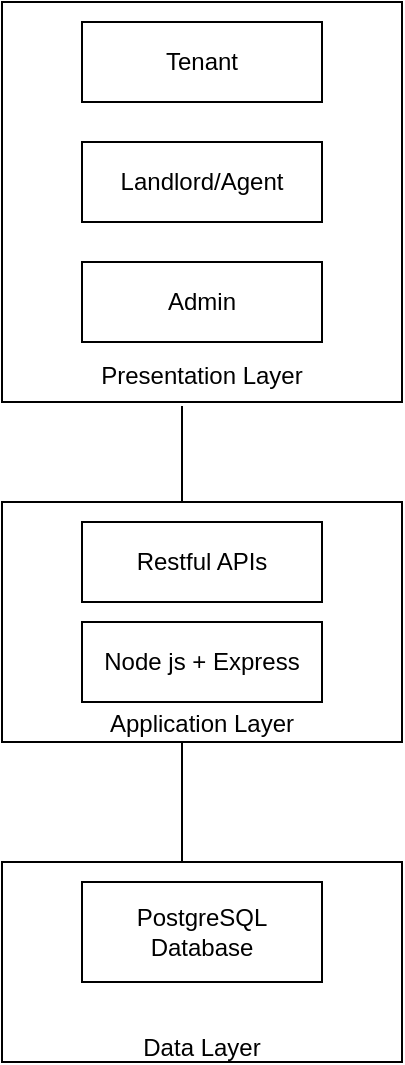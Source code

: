 <mxfile version="28.2.5" pages="7">
  <diagram name="Page-1" id="VYWKc8jBmztWI3G8vw6a">
    <mxGraphModel dx="512" dy="662" grid="1" gridSize="10" guides="1" tooltips="1" connect="1" arrows="1" fold="1" page="1" pageScale="1" pageWidth="850" pageHeight="1100" math="0" shadow="0">
      <root>
        <mxCell id="0" />
        <mxCell id="1" parent="0" />
        <mxCell id="fIHRvPvFTuCWdLpY6IQI-1" value="&lt;div&gt;&lt;br&gt;&lt;/div&gt;&lt;div&gt;&lt;br&gt;&lt;/div&gt;&lt;div&gt;&lt;br&gt;&lt;/div&gt;&lt;div&gt;&lt;br&gt;&lt;/div&gt;&lt;div&gt;&lt;br&gt;&lt;/div&gt;&lt;div&gt;&lt;br&gt;&lt;/div&gt;&lt;div&gt;&lt;br&gt;&lt;/div&gt;&lt;div&gt;&lt;br&gt;&lt;/div&gt;&lt;div&gt;&lt;br&gt;&lt;/div&gt;&lt;div&gt;&lt;br&gt;&lt;/div&gt;&lt;div&gt;&lt;br&gt;&lt;/div&gt;&lt;div&gt;&lt;br&gt;&lt;/div&gt;&lt;div&gt;Presentation Layer&lt;/div&gt;" style="whiteSpace=wrap;html=1;aspect=fixed;" parent="1" vertex="1">
          <mxGeometry x="150" y="110" width="200" height="200" as="geometry" />
        </mxCell>
        <mxCell id="fIHRvPvFTuCWdLpY6IQI-2" value="Tenant" style="rounded=0;whiteSpace=wrap;html=1;" parent="1" vertex="1">
          <mxGeometry x="190" y="120" width="120" height="40" as="geometry" />
        </mxCell>
        <mxCell id="fIHRvPvFTuCWdLpY6IQI-3" value="Landlord/Agent" style="rounded=0;whiteSpace=wrap;html=1;" parent="1" vertex="1">
          <mxGeometry x="190" y="180" width="120" height="40" as="geometry" />
        </mxCell>
        <mxCell id="fIHRvPvFTuCWdLpY6IQI-4" value="Admin" style="rounded=0;whiteSpace=wrap;html=1;" parent="1" vertex="1">
          <mxGeometry x="190" y="240" width="120" height="40" as="geometry" />
        </mxCell>
        <mxCell id="fIHRvPvFTuCWdLpY6IQI-5" value="" style="endArrow=none;html=1;rounded=0;fontSize=12;startSize=8;endSize=8;curved=1;entryX=0.45;entryY=1.01;entryDx=0;entryDy=0;entryPerimeter=0;" parent="1" target="fIHRvPvFTuCWdLpY6IQI-1" edge="1">
          <mxGeometry width="50" height="50" relative="1" as="geometry">
            <mxPoint x="240" y="360" as="sourcePoint" />
            <mxPoint x="230" y="330" as="targetPoint" />
          </mxGeometry>
        </mxCell>
        <mxCell id="fIHRvPvFTuCWdLpY6IQI-7" value="&lt;div&gt;&lt;br&gt;&lt;/div&gt;&lt;div&gt;&lt;br&gt;&lt;/div&gt;&lt;div&gt;&lt;br&gt;&lt;/div&gt;&lt;div&gt;&lt;br&gt;&lt;/div&gt;&lt;div&gt;&lt;br&gt;&lt;/div&gt;&lt;div&gt;Node js + Express&lt;/div&gt;&lt;div&gt;&lt;br&gt;&lt;/div&gt;&lt;div&gt;Application Layer&lt;/div&gt;" style="rounded=0;whiteSpace=wrap;html=1;" parent="1" vertex="1">
          <mxGeometry x="150" y="360" width="200" height="120" as="geometry" />
        </mxCell>
        <mxCell id="fIHRvPvFTuCWdLpY6IQI-8" value="Restful APIs" style="rounded=0;whiteSpace=wrap;html=1;" parent="1" vertex="1">
          <mxGeometry x="190" y="370" width="120" height="40" as="geometry" />
        </mxCell>
        <mxCell id="fIHRvPvFTuCWdLpY6IQI-9" value="Node js + Express" style="rounded=0;whiteSpace=wrap;html=1;" parent="1" vertex="1">
          <mxGeometry x="190" y="420" width="120" height="40" as="geometry" />
        </mxCell>
        <mxCell id="fIHRvPvFTuCWdLpY6IQI-10" value="" style="endArrow=none;html=1;rounded=0;fontSize=12;startSize=8;endSize=8;curved=1;entryX=0.45;entryY=1;entryDx=0;entryDy=0;entryPerimeter=0;" parent="1" target="fIHRvPvFTuCWdLpY6IQI-7" edge="1">
          <mxGeometry width="50" height="50" relative="1" as="geometry">
            <mxPoint x="240" y="540" as="sourcePoint" />
            <mxPoint x="260" y="510" as="targetPoint" />
          </mxGeometry>
        </mxCell>
        <mxCell id="fIHRvPvFTuCWdLpY6IQI-11" value="&lt;div&gt;&lt;br&gt;&lt;/div&gt;&lt;div&gt;&lt;br&gt;&lt;/div&gt;&lt;div&gt;&lt;br&gt;&lt;/div&gt;&lt;div&gt;&lt;br&gt;&lt;/div&gt;&lt;div&gt;&lt;br&gt;&lt;/div&gt;&lt;div&gt;&lt;br&gt;&lt;/div&gt;&lt;div&gt;Data Layer&lt;/div&gt;" style="rounded=0;whiteSpace=wrap;html=1;" parent="1" vertex="1">
          <mxGeometry x="150" y="540" width="200" height="100" as="geometry" />
        </mxCell>
        <mxCell id="fIHRvPvFTuCWdLpY6IQI-12" value="PostgreSQL Database" style="rounded=0;whiteSpace=wrap;html=1;" parent="1" vertex="1">
          <mxGeometry x="190" y="550" width="120" height="50" as="geometry" />
        </mxCell>
      </root>
    </mxGraphModel>
  </diagram>
  <diagram id="-d5Fe9qU4KQV4fcG4JTn" name="Page-2">
    <mxGraphModel dx="1042" dy="1463" grid="0" gridSize="10" guides="1" tooltips="1" connect="1" arrows="1" fold="1" page="0" pageScale="1" pageWidth="850" pageHeight="1100" math="0" shadow="0">
      <root>
        <mxCell id="0" />
        <mxCell id="1" parent="0" />
        <mxCell id="egveTAK9CLoOceZyM3u0-1" value="" style="whiteSpace=wrap;html=1;aspect=fixed;" vertex="1" parent="1">
          <mxGeometry x="235" y="-418" width="406" height="406" as="geometry" />
        </mxCell>
        <mxCell id="egveTAK9CLoOceZyM3u0-2" value="Tenant" style="shape=umlActor;verticalLabelPosition=bottom;verticalAlign=top;html=1;outlineConnect=0;" vertex="1" parent="1">
          <mxGeometry x="94" y="-415" width="30" height="60" as="geometry" />
        </mxCell>
        <mxCell id="egveTAK9CLoOceZyM3u0-3" value="Landlord/Agent" style="shape=umlActor;verticalLabelPosition=bottom;verticalAlign=top;html=1;outlineConnect=0;" vertex="1" parent="1">
          <mxGeometry x="98" y="-153" width="30" height="60" as="geometry" />
        </mxCell>
        <mxCell id="egveTAK9CLoOceZyM3u0-4" value="Admin" style="shape=umlActor;verticalLabelPosition=bottom;verticalAlign=top;html=1;outlineConnect=0;" vertex="1" parent="1">
          <mxGeometry x="709" y="-282" width="30" height="60" as="geometry" />
        </mxCell>
        <mxCell id="egveTAK9CLoOceZyM3u0-5" value="Browse Listings" style="ellipse;whiteSpace=wrap;html=1;" vertex="1" parent="1">
          <mxGeometry x="259" y="-406" width="102" height="48" as="geometry" />
        </mxCell>
        <mxCell id="egveTAK9CLoOceZyM3u0-6" value="Create Housing Request" style="ellipse;whiteSpace=wrap;html=1;" vertex="1" parent="1">
          <mxGeometry x="401" y="-350" width="100" height="53" as="geometry" />
        </mxCell>
        <mxCell id="egveTAK9CLoOceZyM3u0-7" value="Submit Referral" style="ellipse;whiteSpace=wrap;html=1;" vertex="1" parent="1">
          <mxGeometry x="257" y="-313" width="104" height="54" as="geometry" />
        </mxCell>
        <mxCell id="egveTAK9CLoOceZyM3u0-8" value="Rate &amp;amp; Review" style="ellipse;whiteSpace=wrap;html=1;" vertex="1" parent="1">
          <mxGeometry x="252" y="-233" width="109" height="57" as="geometry" />
        </mxCell>
        <mxCell id="egveTAK9CLoOceZyM3u0-9" value="Post Property Listing" style="ellipse;whiteSpace=wrap;html=1;" vertex="1" parent="1">
          <mxGeometry x="248" y="-155" width="106" height="54" as="geometry" />
        </mxCell>
        <mxCell id="egveTAK9CLoOceZyM3u0-10" value="Respond To Requests" style="ellipse;whiteSpace=wrap;html=1;" vertex="1" parent="1">
          <mxGeometry x="248" y="-76" width="105" height="59" as="geometry" />
        </mxCell>
        <mxCell id="egveTAK9CLoOceZyM3u0-11" value="View Referrals &amp;amp; Requests" style="ellipse;whiteSpace=wrap;html=1;" vertex="1" parent="1">
          <mxGeometry x="374" y="-101" width="108" height="58" as="geometry" />
        </mxCell>
        <mxCell id="egveTAK9CLoOceZyM3u0-12" value="Verify Users&amp;amp; Listings" style="ellipse;whiteSpace=wrap;html=1;" vertex="1" parent="1">
          <mxGeometry x="523" y="-377" width="111" height="62" as="geometry" />
        </mxCell>
        <mxCell id="egveTAK9CLoOceZyM3u0-13" value="Manage Referrals &amp;amp; Reviews" style="ellipse;whiteSpace=wrap;html=1;" vertex="1" parent="1">
          <mxGeometry x="442" y="-248" width="103" height="66" as="geometry" />
        </mxCell>
        <mxCell id="egveTAK9CLoOceZyM3u0-14" value="System Monitoring" style="ellipse;whiteSpace=wrap;html=1;" vertex="1" parent="1">
          <mxGeometry x="527" y="-144" width="104" height="65" as="geometry" />
        </mxCell>
        <mxCell id="egveTAK9CLoOceZyM3u0-15" value="" style="endArrow=classic;html=1;rounded=0;fontSize=12;startSize=8;endSize=8;curved=1;entryX=0;entryY=0.5;entryDx=0;entryDy=0;exitX=1;exitY=0.333;exitDx=0;exitDy=0;exitPerimeter=0;" edge="1" parent="1" source="egveTAK9CLoOceZyM3u0-2" target="egveTAK9CLoOceZyM3u0-5">
          <mxGeometry width="50" height="50" relative="1" as="geometry">
            <mxPoint x="127" y="-393" as="sourcePoint" />
            <mxPoint x="177" y="-443" as="targetPoint" />
          </mxGeometry>
        </mxCell>
        <mxCell id="egveTAK9CLoOceZyM3u0-16" value="" style="endArrow=classic;html=1;rounded=0;fontSize=12;startSize=8;endSize=8;curved=1;entryX=0;entryY=0.5;entryDx=0;entryDy=0;exitX=1;exitY=0.333;exitDx=0;exitDy=0;exitPerimeter=0;" edge="1" parent="1" source="egveTAK9CLoOceZyM3u0-2" target="egveTAK9CLoOceZyM3u0-6">
          <mxGeometry width="50" height="50" relative="1" as="geometry">
            <mxPoint x="158" y="-298" as="sourcePoint" />
            <mxPoint x="208" y="-348" as="targetPoint" />
          </mxGeometry>
        </mxCell>
        <mxCell id="egveTAK9CLoOceZyM3u0-17" value="" style="endArrow=classic;html=1;rounded=0;fontSize=12;startSize=8;endSize=8;curved=1;entryX=0;entryY=0.5;entryDx=0;entryDy=0;exitX=1;exitY=0.333;exitDx=0;exitDy=0;exitPerimeter=0;" edge="1" parent="1" source="egveTAK9CLoOceZyM3u0-2" target="egveTAK9CLoOceZyM3u0-7">
          <mxGeometry width="50" height="50" relative="1" as="geometry">
            <mxPoint x="88" y="-258" as="sourcePoint" />
            <mxPoint x="138" y="-308" as="targetPoint" />
          </mxGeometry>
        </mxCell>
        <mxCell id="egveTAK9CLoOceZyM3u0-18" value="" style="endArrow=classic;html=1;rounded=0;fontSize=12;startSize=8;endSize=8;curved=1;entryX=0;entryY=0.5;entryDx=0;entryDy=0;exitX=1;exitY=0.333;exitDx=0;exitDy=0;exitPerimeter=0;" edge="1" parent="1" source="egveTAK9CLoOceZyM3u0-2" target="egveTAK9CLoOceZyM3u0-8">
          <mxGeometry width="50" height="50" relative="1" as="geometry">
            <mxPoint x="107" y="-218" as="sourcePoint" />
            <mxPoint x="157" y="-268" as="targetPoint" />
          </mxGeometry>
        </mxCell>
        <mxCell id="egveTAK9CLoOceZyM3u0-19" value="" style="endArrow=classic;html=1;rounded=0;fontSize=12;startSize=8;endSize=8;curved=1;entryX=0;entryY=0.5;entryDx=0;entryDy=0;exitX=1;exitY=0.333;exitDx=0;exitDy=0;exitPerimeter=0;" edge="1" parent="1" source="egveTAK9CLoOceZyM3u0-3" target="egveTAK9CLoOceZyM3u0-9">
          <mxGeometry width="50" height="50" relative="1" as="geometry">
            <mxPoint x="145" y="-87" as="sourcePoint" />
            <mxPoint x="195" y="-137" as="targetPoint" />
          </mxGeometry>
        </mxCell>
        <mxCell id="egveTAK9CLoOceZyM3u0-20" value="" style="endArrow=classic;html=1;rounded=0;fontSize=12;startSize=8;endSize=8;curved=1;entryX=0;entryY=0.5;entryDx=0;entryDy=0;exitX=1;exitY=0.333;exitDx=0;exitDy=0;exitPerimeter=0;" edge="1" parent="1" source="egveTAK9CLoOceZyM3u0-3" target="egveTAK9CLoOceZyM3u0-11">
          <mxGeometry width="50" height="50" relative="1" as="geometry">
            <mxPoint x="144" y="-61" as="sourcePoint" />
            <mxPoint x="194" y="-111" as="targetPoint" />
          </mxGeometry>
        </mxCell>
        <mxCell id="egveTAK9CLoOceZyM3u0-21" value="" style="endArrow=classic;html=1;rounded=0;fontSize=12;startSize=8;endSize=8;curved=1;entryX=0;entryY=0.5;entryDx=0;entryDy=0;exitX=1;exitY=0.333;exitDx=0;exitDy=0;exitPerimeter=0;" edge="1" parent="1" source="egveTAK9CLoOceZyM3u0-3" target="egveTAK9CLoOceZyM3u0-10">
          <mxGeometry width="50" height="50" relative="1" as="geometry">
            <mxPoint x="144" y="-32" as="sourcePoint" />
            <mxPoint x="194" y="-82" as="targetPoint" />
          </mxGeometry>
        </mxCell>
        <mxCell id="egveTAK9CLoOceZyM3u0-22" value="" style="endArrow=classic;html=1;rounded=0;fontSize=12;startSize=8;endSize=8;curved=1;exitX=0;exitY=0.333;exitDx=0;exitDy=0;exitPerimeter=0;" edge="1" parent="1" source="egveTAK9CLoOceZyM3u0-4" target="egveTAK9CLoOceZyM3u0-12">
          <mxGeometry width="50" height="50" relative="1" as="geometry">
            <mxPoint x="649" y="-334" as="sourcePoint" />
            <mxPoint x="699" y="-384" as="targetPoint" />
          </mxGeometry>
        </mxCell>
        <mxCell id="egveTAK9CLoOceZyM3u0-23" value="" style="endArrow=classic;html=1;rounded=0;fontSize=12;startSize=8;endSize=8;curved=1;entryX=1;entryY=0.5;entryDx=0;entryDy=0;exitX=0;exitY=0.333;exitDx=0;exitDy=0;exitPerimeter=0;" edge="1" parent="1" source="egveTAK9CLoOceZyM3u0-4" target="egveTAK9CLoOceZyM3u0-13">
          <mxGeometry width="50" height="50" relative="1" as="geometry">
            <mxPoint x="623" y="-153" as="sourcePoint" />
            <mxPoint x="673" y="-203" as="targetPoint" />
          </mxGeometry>
        </mxCell>
        <mxCell id="egveTAK9CLoOceZyM3u0-24" value="" style="endArrow=classic;html=1;rounded=0;fontSize=12;startSize=8;endSize=8;curved=1;entryX=0.662;entryY=0.046;entryDx=0;entryDy=0;entryPerimeter=0;exitX=0;exitY=0.333;exitDx=0;exitDy=0;exitPerimeter=0;" edge="1" parent="1" source="egveTAK9CLoOceZyM3u0-4" target="egveTAK9CLoOceZyM3u0-14">
          <mxGeometry width="50" height="50" relative="1" as="geometry">
            <mxPoint x="532" y="-189" as="sourcePoint" />
            <mxPoint x="582" y="-239" as="targetPoint" />
          </mxGeometry>
        </mxCell>
        <mxCell id="egveTAK9CLoOceZyM3u0-27" value="&amp;lt;&amp;lt;Extend&amp;gt;&amp;gt;" style="endArrow=open;endSize=12;dashed=1;html=1;rounded=0;fontSize=12;curved=1;entryX=0.439;entryY=0.028;entryDx=0;entryDy=0;entryPerimeter=0;exitX=0.973;exitY=0.696;exitDx=0;exitDy=0;exitPerimeter=0;" edge="1" parent="1" source="egveTAK9CLoOceZyM3u0-7" target="egveTAK9CLoOceZyM3u0-11">
          <mxGeometry width="160" relative="1" as="geometry">
            <mxPoint x="316" y="-197" as="sourcePoint" />
            <mxPoint x="476" y="-197" as="targetPoint" />
          </mxGeometry>
        </mxCell>
        <mxCell id="egveTAK9CLoOceZyM3u0-28" value="&amp;lt;&amp;lt;Include&amp;gt;&amp;gt;" style="endArrow=open;endSize=12;dashed=1;html=1;rounded=0;fontSize=12;curved=1;exitX=0.336;exitY=0.979;exitDx=0;exitDy=0;exitPerimeter=0;entryX=0.691;entryY=0.097;entryDx=0;entryDy=0;entryPerimeter=0;" edge="1" parent="1" source="egveTAK9CLoOceZyM3u0-13" target="egveTAK9CLoOceZyM3u0-11">
          <mxGeometry width="160" relative="1" as="geometry">
            <mxPoint x="423" y="-156" as="sourcePoint" />
            <mxPoint x="583" y="-156" as="targetPoint" />
          </mxGeometry>
        </mxCell>
        <mxCell id="egveTAK9CLoOceZyM3u0-29" value="&lt;div&gt;NyumbaNow Use Case Diagram&lt;/div&gt;&lt;div&gt;&lt;br&gt;&lt;/div&gt;" style="text;align=center;fontStyle=1;verticalAlign=middle;spacingLeft=3;spacingRight=3;strokeColor=none;rotatable=0;points=[[0,0.5],[1,0.5]];portConstraint=eastwest;html=1;" vertex="1" parent="1">
          <mxGeometry x="302" y="-498" width="221" height="63" as="geometry" />
        </mxCell>
      </root>
    </mxGraphModel>
  </diagram>
  <diagram id="NB-m-IihclnkBNcJRutA" name="Page-3">
    <mxGraphModel dx="969" dy="1062" grid="0" gridSize="10" guides="1" tooltips="1" connect="1" arrows="1" fold="1" page="0" pageScale="1" pageWidth="850" pageHeight="1100" math="0" shadow="0">
      <root>
        <mxCell id="0" />
        <mxCell id="1" parent="0" />
        <mxCell id="7dEJgBm6e85If1hyeQHI-1" value="START" style="strokeWidth=2;html=1;shape=mxgraph.flowchart.start_1;whiteSpace=wrap;fillColor=#e1d5e7;strokeColor=#9673a6;" vertex="1" parent="1">
          <mxGeometry x="111" y="-104" width="82" height="36" as="geometry" />
        </mxCell>
        <mxCell id="7dEJgBm6e85If1hyeQHI-2" value="" style="endArrow=classic;html=1;rounded=0;fontSize=12;startSize=8;endSize=8;curved=1;exitX=0.5;exitY=1;exitDx=0;exitDy=0;exitPerimeter=0;" edge="1" parent="1" source="7dEJgBm6e85If1hyeQHI-1">
          <mxGeometry width="50" height="50" relative="1" as="geometry">
            <mxPoint x="91" y="41" as="sourcePoint" />
            <mxPoint x="152" y="-37" as="targetPoint" />
          </mxGeometry>
        </mxCell>
        <mxCell id="7dEJgBm6e85If1hyeQHI-3" value="Login/Signin" style="rounded=1;whiteSpace=wrap;html=1;absoluteArcSize=1;arcSize=14;strokeWidth=2;fillColor=#e1d5e7;strokeColor=#9673a6;" vertex="1" parent="1">
          <mxGeometry x="112" y="-39" width="90" height="29" as="geometry" />
        </mxCell>
        <mxCell id="7dEJgBm6e85If1hyeQHI-4" value="" style="endArrow=none;html=1;rounded=0;fontSize=12;startSize=8;endSize=8;curved=1;entryX=0.5;entryY=1;entryDx=0;entryDy=0;" edge="1" parent="1" target="7dEJgBm6e85If1hyeQHI-3">
          <mxGeometry width="50" height="50" relative="1" as="geometry">
            <mxPoint x="157" y="5" as="sourcePoint" />
            <mxPoint x="180" y="50" as="targetPoint" />
          </mxGeometry>
        </mxCell>
        <mxCell id="7dEJgBm6e85If1hyeQHI-5" value="" style="endArrow=none;html=1;rounded=0;fontSize=12;startSize=8;endSize=8;curved=1;" edge="1" parent="1">
          <mxGeometry width="50" height="50" relative="1" as="geometry">
            <mxPoint x="156" y="5" as="sourcePoint" />
            <mxPoint x="218" y="5" as="targetPoint" />
          </mxGeometry>
        </mxCell>
        <mxCell id="7dEJgBm6e85If1hyeQHI-6" value="" style="endArrow=none;html=1;rounded=0;fontSize=12;startSize=8;endSize=8;curved=1;" edge="1" parent="1">
          <mxGeometry width="50" height="50" relative="1" as="geometry">
            <mxPoint x="100" y="7" as="sourcePoint" />
            <mxPoint x="156" y="5" as="targetPoint" />
          </mxGeometry>
        </mxCell>
        <mxCell id="7dEJgBm6e85If1hyeQHI-7" value="" style="endArrow=classic;html=1;rounded=0;fontSize=12;startSize=8;endSize=8;curved=1;" edge="1" parent="1">
          <mxGeometry width="50" height="50" relative="1" as="geometry">
            <mxPoint x="101" y="7" as="sourcePoint" />
            <mxPoint x="101" y="36" as="targetPoint" />
          </mxGeometry>
        </mxCell>
        <mxCell id="7dEJgBm6e85If1hyeQHI-8" value="" style="endArrow=classic;html=1;rounded=0;fontSize=12;startSize=8;endSize=8;curved=1;" edge="1" parent="1">
          <mxGeometry width="50" height="50" relative="1" as="geometry">
            <mxPoint x="217" y="5" as="sourcePoint" />
            <mxPoint x="217" y="36" as="targetPoint" />
          </mxGeometry>
        </mxCell>
        <mxCell id="7dEJgBm6e85If1hyeQHI-9" value="Landlord/Agent" style="rounded=1;whiteSpace=wrap;html=1;fillColor=#d5e8d4;strokeColor=#82b366;" vertex="1" parent="1">
          <mxGeometry x="52" y="35" width="83" height="34" as="geometry" />
        </mxCell>
        <mxCell id="7dEJgBm6e85If1hyeQHI-10" value="Tenant" style="rounded=1;whiteSpace=wrap;html=1;fillColor=#d5e8d4;strokeColor=#82b366;" vertex="1" parent="1">
          <mxGeometry x="182" y="38" width="78" height="36" as="geometry" />
        </mxCell>
        <mxCell id="7dEJgBm6e85If1hyeQHI-12" value="Post Listing" style="rounded=0;whiteSpace=wrap;html=1;" vertex="1" parent="1">
          <mxGeometry x="-34" y="105" width="106" height="36" as="geometry" />
        </mxCell>
        <mxCell id="7dEJgBm6e85If1hyeQHI-13" value="Make a request" style="rounded=0;whiteSpace=wrap;html=1;" vertex="1" parent="1">
          <mxGeometry x="236" y="110" width="108" height="34" as="geometry" />
        </mxCell>
        <mxCell id="7dEJgBm6e85If1hyeQHI-14" value="" style="endArrow=classic;html=1;rounded=0;fontSize=12;startSize=8;endSize=8;curved=1;entryX=0.355;entryY=0.056;entryDx=0;entryDy=0;entryPerimeter=0;" edge="1" parent="1" target="7dEJgBm6e85If1hyeQHI-12">
          <mxGeometry width="50" height="50" relative="1" as="geometry">
            <mxPoint x="50" y="54" as="sourcePoint" />
            <mxPoint x="-7" y="-26" as="targetPoint" />
            <Array as="points">
              <mxPoint y="42" />
            </Array>
          </mxGeometry>
        </mxCell>
        <mxCell id="7dEJgBm6e85If1hyeQHI-15" value="" style="endArrow=classic;html=1;rounded=0;fontSize=12;startSize=8;endSize=8;curved=1;exitX=1;exitY=0.5;exitDx=0;exitDy=0;" edge="1" parent="1" source="7dEJgBm6e85If1hyeQHI-10">
          <mxGeometry width="50" height="50" relative="1" as="geometry">
            <mxPoint x="284" y="91" as="sourcePoint" />
            <mxPoint x="297" y="108" as="targetPoint" />
            <Array as="points">
              <mxPoint x="303" y="45" />
            </Array>
          </mxGeometry>
        </mxCell>
        <mxCell id="7dEJgBm6e85If1hyeQHI-16" value="Listings" style="shape=parallelogram;html=1;strokeWidth=2;perimeter=parallelogramPerimeter;whiteSpace=wrap;rounded=1;arcSize=12;size=0.23;" vertex="1" parent="1">
          <mxGeometry x="-34" y="165" width="86" height="30" as="geometry" />
        </mxCell>
        <mxCell id="7dEJgBm6e85If1hyeQHI-17" value="Requests" style="shape=parallelogram;html=1;strokeWidth=2;perimeter=parallelogramPerimeter;whiteSpace=wrap;rounded=1;arcSize=12;size=0.23;" vertex="1" parent="1">
          <mxGeometry x="247" y="165" width="82" height="30" as="geometry" />
        </mxCell>
        <mxCell id="7dEJgBm6e85If1hyeQHI-18" value="" style="endArrow=classic;html=1;rounded=0;fontSize=12;startSize=8;endSize=8;curved=1;entryX=0.5;entryY=0;entryDx=0;entryDy=0;exitX=0.392;exitY=0.989;exitDx=0;exitDy=0;exitPerimeter=0;" edge="1" parent="1" source="7dEJgBm6e85If1hyeQHI-12" target="7dEJgBm6e85If1hyeQHI-16">
          <mxGeometry width="50" height="50" relative="1" as="geometry">
            <mxPoint x="-93" y="204" as="sourcePoint" />
            <mxPoint x="-43" y="154" as="targetPoint" />
          </mxGeometry>
        </mxCell>
        <mxCell id="7dEJgBm6e85If1hyeQHI-19" value="" style="endArrow=classic;html=1;rounded=0;fontSize=12;startSize=8;endSize=8;curved=1;entryX=0.5;entryY=0;entryDx=0;entryDy=0;exitX=0.5;exitY=1;exitDx=0;exitDy=0;" edge="1" parent="1" source="7dEJgBm6e85If1hyeQHI-13" target="7dEJgBm6e85If1hyeQHI-17">
          <mxGeometry width="50" height="50" relative="1" as="geometry">
            <mxPoint x="221" y="193" as="sourcePoint" />
            <mxPoint x="271" y="143" as="targetPoint" />
          </mxGeometry>
        </mxCell>
        <mxCell id="7dEJgBm6e85If1hyeQHI-20" value="&amp;nbsp; &amp;nbsp; &amp;nbsp; Does the request match any listings ??" style="strokeWidth=2;html=1;shape=mxgraph.flowchart.decision;whiteSpace=wrap;" vertex="1" parent="1">
          <mxGeometry x="67" y="230" width="170" height="100" as="geometry" />
        </mxCell>
        <mxCell id="7dEJgBm6e85If1hyeQHI-21" value="" style="endArrow=classic;html=1;rounded=0;fontSize=12;startSize=8;endSize=8;curved=1;entryX=0.5;entryY=0;entryDx=0;entryDy=0;entryPerimeter=0;exitX=0;exitY=1;exitDx=0;exitDy=0;" edge="1" parent="1" source="7dEJgBm6e85If1hyeQHI-17" target="7dEJgBm6e85If1hyeQHI-20">
          <mxGeometry width="50" height="50" relative="1" as="geometry">
            <mxPoint x="118" y="188" as="sourcePoint" />
            <mxPoint x="168" y="138" as="targetPoint" />
            <Array as="points">
              <mxPoint x="135" y="176" />
            </Array>
          </mxGeometry>
        </mxCell>
        <mxCell id="7dEJgBm6e85If1hyeQHI-22" value="Notify Landlord" style="rounded=0;whiteSpace=wrap;html=1;" vertex="1" parent="1">
          <mxGeometry x="-42" y="325" width="94" height="45" as="geometry" />
        </mxCell>
        <mxCell id="7dEJgBm6e85If1hyeQHI-23" value="Yes" style="endArrow=classic;html=1;rounded=0;fontSize=12;startSize=8;endSize=8;curved=1;entryX=0.5;entryY=0;entryDx=0;entryDy=0;exitX=0;exitY=0.5;exitDx=0;exitDy=0;exitPerimeter=0;" edge="1" parent="1" source="7dEJgBm6e85If1hyeQHI-20" target="7dEJgBm6e85If1hyeQHI-22">
          <mxGeometry width="50" height="50" relative="1" as="geometry">
            <mxPoint x="-58" y="289" as="sourcePoint" />
            <mxPoint x="-8" y="239" as="targetPoint" />
            <Array as="points">
              <mxPoint x="-12" y="273" />
            </Array>
          </mxGeometry>
        </mxCell>
        <mxCell id="7dEJgBm6e85If1hyeQHI-24" value="" style="endArrow=classic;html=1;rounded=0;fontSize=12;startSize=8;endSize=8;curved=1;exitX=0.75;exitY=1;exitDx=0;exitDy=0;" edge="1" parent="1" source="7dEJgBm6e85If1hyeQHI-16">
          <mxGeometry width="50" height="50" relative="1" as="geometry">
            <mxPoint x="35" y="254" as="sourcePoint" />
            <mxPoint x="152" y="204" as="targetPoint" />
            <Array as="points">
              <mxPoint x="145" y="197" />
            </Array>
          </mxGeometry>
        </mxCell>
        <mxCell id="7dEJgBm6e85If1hyeQHI-25" value="Suggestions /Responses" style="rounded=0;whiteSpace=wrap;html=1;" vertex="1" parent="1">
          <mxGeometry x="-8" y="401" width="120" height="42" as="geometry" />
        </mxCell>
        <mxCell id="7dEJgBm6e85If1hyeQHI-26" value="" style="endArrow=classic;html=1;rounded=0;fontSize=12;startSize=8;endSize=8;curved=1;entryX=0.25;entryY=0;entryDx=0;entryDy=0;exitX=0.672;exitY=1.04;exitDx=0;exitDy=0;exitPerimeter=0;" edge="1" parent="1" source="7dEJgBm6e85If1hyeQHI-22" target="7dEJgBm6e85If1hyeQHI-25">
          <mxGeometry width="50" height="50" relative="1" as="geometry">
            <mxPoint x="-61" y="436" as="sourcePoint" />
            <mxPoint x="-11" y="386" as="targetPoint" />
          </mxGeometry>
        </mxCell>
        <mxCell id="7dEJgBm6e85If1hyeQHI-31" value="" style="endArrow=classic;html=1;rounded=0;fontSize=12;startSize=8;endSize=8;curved=1;" edge="1" parent="1">
          <mxGeometry width="50" height="50" relative="1" as="geometry">
            <mxPoint x="-89" y="383" as="sourcePoint" />
            <mxPoint x="21" y="381" as="targetPoint" />
          </mxGeometry>
        </mxCell>
        <mxCell id="7dEJgBm6e85If1hyeQHI-32" value="" style="endArrow=none;html=1;rounded=0;fontSize=12;startSize=8;endSize=8;curved=1;" edge="1" parent="1">
          <mxGeometry width="50" height="50" relative="1" as="geometry">
            <mxPoint x="-88" y="385" as="sourcePoint" />
            <mxPoint x="-88" y="59" as="targetPoint" />
          </mxGeometry>
        </mxCell>
        <mxCell id="7dEJgBm6e85If1hyeQHI-33" value="" style="endArrow=none;html=1;rounded=0;fontSize=12;startSize=8;endSize=8;curved=1;" edge="1" parent="1">
          <mxGeometry width="50" height="50" relative="1" as="geometry">
            <mxPoint x="-88" y="62" as="sourcePoint" />
            <mxPoint x="9" y="65" as="targetPoint" />
          </mxGeometry>
        </mxCell>
        <mxCell id="7dEJgBm6e85If1hyeQHI-34" value="" style="endArrow=none;html=1;rounded=0;fontSize=12;startSize=8;endSize=8;curved=1;" edge="1" parent="1">
          <mxGeometry width="50" height="50" relative="1" as="geometry">
            <mxPoint x="296" y="74" as="sourcePoint" />
            <mxPoint x="485" y="74" as="targetPoint" />
          </mxGeometry>
        </mxCell>
        <mxCell id="7dEJgBm6e85If1hyeQHI-35" value="" style="endArrow=classic;html=1;rounded=0;fontSize=12;startSize=8;endSize=8;curved=1;" edge="1" parent="1">
          <mxGeometry width="50" height="50" relative="1" as="geometry">
            <mxPoint x="484" y="75" as="sourcePoint" />
            <mxPoint x="484" y="113" as="targetPoint" />
          </mxGeometry>
        </mxCell>
        <mxCell id="7dEJgBm6e85If1hyeQHI-36" value="Refer/Review" style="rounded=0;whiteSpace=wrap;html=1;" vertex="1" parent="1">
          <mxGeometry x="423" y="114" width="111" height="34" as="geometry" />
        </mxCell>
        <mxCell id="7dEJgBm6e85If1hyeQHI-37" value="" style="endArrow=none;html=1;rounded=0;fontSize=12;startSize=8;endSize=8;curved=1;entryX=0.25;entryY=1;entryDx=0;entryDy=0;" edge="1" parent="1" target="7dEJgBm6e85If1hyeQHI-36">
          <mxGeometry width="50" height="50" relative="1" as="geometry">
            <mxPoint x="448" y="400" as="sourcePoint" />
            <mxPoint x="473" y="180" as="targetPoint" />
          </mxGeometry>
        </mxCell>
        <mxCell id="7dEJgBm6e85If1hyeQHI-38" value="" style="endArrow=none;html=1;rounded=0;fontSize=12;startSize=8;endSize=8;curved=1;" edge="1" parent="1">
          <mxGeometry width="50" height="50" relative="1" as="geometry">
            <mxPoint x="301" y="400" as="sourcePoint" />
            <mxPoint x="448" y="400" as="targetPoint" />
          </mxGeometry>
        </mxCell>
        <mxCell id="7dEJgBm6e85If1hyeQHI-39" value="" style="endArrow=classic;html=1;rounded=0;fontSize=12;startSize=8;endSize=8;curved=1;" edge="1" parent="1">
          <mxGeometry width="50" height="50" relative="1" as="geometry">
            <mxPoint x="302" y="401" as="sourcePoint" />
            <mxPoint x="300" y="456" as="targetPoint" />
          </mxGeometry>
        </mxCell>
        <mxCell id="7dEJgBm6e85If1hyeQHI-40" value="END" style="strokeWidth=2;html=1;shape=mxgraph.flowchart.terminator;whiteSpace=wrap;fillColor=#e1d5e7;strokeColor=#9673a6;" vertex="1" parent="1">
          <mxGeometry x="263" y="457" width="86" height="32" as="geometry" />
        </mxCell>
        <mxCell id="7dEJgBm6e85If1hyeQHI-41" value="No" style="endArrow=classic;html=1;rounded=0;fontSize=12;startSize=8;endSize=8;curved=1;exitX=1;exitY=0.5;exitDx=0;exitDy=0;exitPerimeter=0;" edge="1" parent="1" source="7dEJgBm6e85If1hyeQHI-20">
          <mxGeometry width="50" height="50" relative="1" as="geometry">
            <mxPoint x="303" y="322" as="sourcePoint" />
            <mxPoint x="292" y="153" as="targetPoint" />
            <Array as="points">
              <mxPoint x="307" y="282" />
              <mxPoint x="388" y="132" />
            </Array>
          </mxGeometry>
        </mxCell>
        <mxCell id="7dEJgBm6e85If1hyeQHI-42" value="" style="endArrow=classic;html=1;rounded=0;fontSize=12;startSize=8;endSize=8;curved=1;exitX=1;exitY=0.5;exitDx=0;exitDy=0;" edge="1" parent="1" source="7dEJgBm6e85If1hyeQHI-25">
          <mxGeometry width="50" height="50" relative="1" as="geometry">
            <mxPoint x="187" y="447" as="sourcePoint" />
            <mxPoint x="299" y="420" as="targetPoint" />
          </mxGeometry>
        </mxCell>
        <mxCell id="7dEJgBm6e85If1hyeQHI-43" value="NYUMBANOW FLOWCHART" style="text;html=1;whiteSpace=wrap;overflow=hidden;rounded=0;fillColor=#f5f5f5;strokeColor=#666666;gradientColor=#b3b3b3;" vertex="1" parent="1">
          <mxGeometry x="47" y="-167" width="206" height="56" as="geometry" />
        </mxCell>
      </root>
    </mxGraphModel>
  </diagram>
  <diagram id="COxl_PCq5640yNlkn-yk" name="Page-4">
    <mxGraphModel dx="1386" dy="1063" grid="0" gridSize="10" guides="1" tooltips="1" connect="1" arrows="1" fold="1" page="0" pageScale="1" pageWidth="850" pageHeight="1100" math="0" shadow="0">
      <root>
        <mxCell id="0" />
        <mxCell id="1" parent="0" />
        <mxCell id="2Ca-qkcF9LUZlYM3l01k-1" value="Users" style="shape=table;startSize=30;container=1;collapsible=1;childLayout=tableLayout;fixedRows=1;rowLines=0;fontStyle=1;align=center;resizeLast=1;html=1;" vertex="1" parent="1">
          <mxGeometry x="-8" y="-68" width="180" height="300" as="geometry" />
        </mxCell>
        <mxCell id="2Ca-qkcF9LUZlYM3l01k-2" value="" style="shape=tableRow;horizontal=0;startSize=0;swimlaneHead=0;swimlaneBody=0;fillColor=none;collapsible=0;dropTarget=0;points=[[0,0.5],[1,0.5]];portConstraint=eastwest;top=0;left=0;right=0;bottom=1;" vertex="1" parent="2Ca-qkcF9LUZlYM3l01k-1">
          <mxGeometry y="30" width="180" height="30" as="geometry" />
        </mxCell>
        <mxCell id="2Ca-qkcF9LUZlYM3l01k-3" value="PK" style="shape=partialRectangle;connectable=0;fillColor=none;top=0;left=0;bottom=0;right=0;fontStyle=1;overflow=hidden;whiteSpace=wrap;html=1;" vertex="1" parent="2Ca-qkcF9LUZlYM3l01k-2">
          <mxGeometry width="30" height="30" as="geometry">
            <mxRectangle width="30" height="30" as="alternateBounds" />
          </mxGeometry>
        </mxCell>
        <mxCell id="2Ca-qkcF9LUZlYM3l01k-4" value="User ID" style="shape=partialRectangle;connectable=0;fillColor=none;top=0;left=0;bottom=0;right=0;align=left;spacingLeft=6;fontStyle=5;overflow=hidden;whiteSpace=wrap;html=1;" vertex="1" parent="2Ca-qkcF9LUZlYM3l01k-2">
          <mxGeometry x="30" width="150" height="30" as="geometry">
            <mxRectangle width="150" height="30" as="alternateBounds" />
          </mxGeometry>
        </mxCell>
        <mxCell id="2Ca-qkcF9LUZlYM3l01k-5" value="" style="shape=tableRow;horizontal=0;startSize=0;swimlaneHead=0;swimlaneBody=0;fillColor=none;collapsible=0;dropTarget=0;points=[[0,0.5],[1,0.5]];portConstraint=eastwest;top=0;left=0;right=0;bottom=0;" vertex="1" parent="2Ca-qkcF9LUZlYM3l01k-1">
          <mxGeometry y="60" width="180" height="30" as="geometry" />
        </mxCell>
        <mxCell id="2Ca-qkcF9LUZlYM3l01k-6" value="" style="shape=partialRectangle;connectable=0;fillColor=none;top=0;left=0;bottom=0;right=0;editable=1;overflow=hidden;whiteSpace=wrap;html=1;" vertex="1" parent="2Ca-qkcF9LUZlYM3l01k-5">
          <mxGeometry width="30" height="30" as="geometry">
            <mxRectangle width="30" height="30" as="alternateBounds" />
          </mxGeometry>
        </mxCell>
        <mxCell id="2Ca-qkcF9LUZlYM3l01k-7" value="UserName" style="shape=partialRectangle;connectable=0;fillColor=none;top=0;left=0;bottom=0;right=0;align=left;spacingLeft=6;overflow=hidden;whiteSpace=wrap;html=1;" vertex="1" parent="2Ca-qkcF9LUZlYM3l01k-5">
          <mxGeometry x="30" width="150" height="30" as="geometry">
            <mxRectangle width="150" height="30" as="alternateBounds" />
          </mxGeometry>
        </mxCell>
        <mxCell id="2Ca-qkcF9LUZlYM3l01k-8" value="" style="shape=tableRow;horizontal=0;startSize=0;swimlaneHead=0;swimlaneBody=0;fillColor=none;collapsible=0;dropTarget=0;points=[[0,0.5],[1,0.5]];portConstraint=eastwest;top=0;left=0;right=0;bottom=0;" vertex="1" parent="2Ca-qkcF9LUZlYM3l01k-1">
          <mxGeometry y="90" width="180" height="30" as="geometry" />
        </mxCell>
        <mxCell id="2Ca-qkcF9LUZlYM3l01k-9" value="" style="shape=partialRectangle;connectable=0;fillColor=none;top=0;left=0;bottom=0;right=0;editable=1;overflow=hidden;whiteSpace=wrap;html=1;" vertex="1" parent="2Ca-qkcF9LUZlYM3l01k-8">
          <mxGeometry width="30" height="30" as="geometry">
            <mxRectangle width="30" height="30" as="alternateBounds" />
          </mxGeometry>
        </mxCell>
        <mxCell id="2Ca-qkcF9LUZlYM3l01k-10" value="Email" style="shape=partialRectangle;connectable=0;fillColor=none;top=0;left=0;bottom=0;right=0;align=left;spacingLeft=6;overflow=hidden;whiteSpace=wrap;html=1;" vertex="1" parent="2Ca-qkcF9LUZlYM3l01k-8">
          <mxGeometry x="30" width="150" height="30" as="geometry">
            <mxRectangle width="150" height="30" as="alternateBounds" />
          </mxGeometry>
        </mxCell>
        <mxCell id="2Ca-qkcF9LUZlYM3l01k-11" value="" style="shape=tableRow;horizontal=0;startSize=0;swimlaneHead=0;swimlaneBody=0;fillColor=none;collapsible=0;dropTarget=0;points=[[0,0.5],[1,0.5]];portConstraint=eastwest;top=0;left=0;right=0;bottom=0;" vertex="1" parent="2Ca-qkcF9LUZlYM3l01k-1">
          <mxGeometry y="120" width="180" height="30" as="geometry" />
        </mxCell>
        <mxCell id="2Ca-qkcF9LUZlYM3l01k-12" value="" style="shape=partialRectangle;connectable=0;fillColor=none;top=0;left=0;bottom=0;right=0;editable=1;overflow=hidden;whiteSpace=wrap;html=1;" vertex="1" parent="2Ca-qkcF9LUZlYM3l01k-11">
          <mxGeometry width="30" height="30" as="geometry">
            <mxRectangle width="30" height="30" as="alternateBounds" />
          </mxGeometry>
        </mxCell>
        <mxCell id="2Ca-qkcF9LUZlYM3l01k-13" value="Phone No." style="shape=partialRectangle;connectable=0;fillColor=none;top=0;left=0;bottom=0;right=0;align=left;spacingLeft=6;overflow=hidden;whiteSpace=wrap;html=1;" vertex="1" parent="2Ca-qkcF9LUZlYM3l01k-11">
          <mxGeometry x="30" width="150" height="30" as="geometry">
            <mxRectangle width="150" height="30" as="alternateBounds" />
          </mxGeometry>
        </mxCell>
        <mxCell id="2Ca-qkcF9LUZlYM3l01k-27" value="" style="shape=tableRow;horizontal=0;startSize=0;swimlaneHead=0;swimlaneBody=0;fillColor=none;collapsible=0;dropTarget=0;points=[[0,0.5],[1,0.5]];portConstraint=eastwest;top=0;left=0;right=0;bottom=0;" vertex="1" parent="2Ca-qkcF9LUZlYM3l01k-1">
          <mxGeometry y="150" width="180" height="30" as="geometry" />
        </mxCell>
        <mxCell id="2Ca-qkcF9LUZlYM3l01k-28" value="" style="shape=partialRectangle;connectable=0;fillColor=none;top=0;left=0;bottom=0;right=0;editable=1;overflow=hidden;whiteSpace=wrap;html=1;" vertex="1" parent="2Ca-qkcF9LUZlYM3l01k-27">
          <mxGeometry width="30" height="30" as="geometry">
            <mxRectangle width="30" height="30" as="alternateBounds" />
          </mxGeometry>
        </mxCell>
        <mxCell id="2Ca-qkcF9LUZlYM3l01k-29" value="Password(hashed)" style="shape=partialRectangle;connectable=0;fillColor=none;top=0;left=0;bottom=0;right=0;align=left;spacingLeft=6;overflow=hidden;whiteSpace=wrap;html=1;" vertex="1" parent="2Ca-qkcF9LUZlYM3l01k-27">
          <mxGeometry x="30" width="150" height="30" as="geometry">
            <mxRectangle width="150" height="30" as="alternateBounds" />
          </mxGeometry>
        </mxCell>
        <mxCell id="2Ca-qkcF9LUZlYM3l01k-112" value="" style="shape=tableRow;horizontal=0;startSize=0;swimlaneHead=0;swimlaneBody=0;fillColor=none;collapsible=0;dropTarget=0;points=[[0,0.5],[1,0.5]];portConstraint=eastwest;top=0;left=0;right=0;bottom=0;" vertex="1" parent="2Ca-qkcF9LUZlYM3l01k-1">
          <mxGeometry y="180" width="180" height="30" as="geometry" />
        </mxCell>
        <mxCell id="2Ca-qkcF9LUZlYM3l01k-113" value="" style="shape=partialRectangle;connectable=0;fillColor=none;top=0;left=0;bottom=0;right=0;editable=1;overflow=hidden;whiteSpace=wrap;html=1;" vertex="1" parent="2Ca-qkcF9LUZlYM3l01k-112">
          <mxGeometry width="30" height="30" as="geometry">
            <mxRectangle width="30" height="30" as="alternateBounds" />
          </mxGeometry>
        </mxCell>
        <mxCell id="2Ca-qkcF9LUZlYM3l01k-114" value="Password(hashed)" style="shape=partialRectangle;connectable=0;fillColor=none;top=0;left=0;bottom=0;right=0;align=left;spacingLeft=6;overflow=hidden;whiteSpace=wrap;html=1;" vertex="1" parent="2Ca-qkcF9LUZlYM3l01k-112">
          <mxGeometry x="30" width="150" height="30" as="geometry">
            <mxRectangle width="150" height="30" as="alternateBounds" />
          </mxGeometry>
        </mxCell>
        <mxCell id="2Ca-qkcF9LUZlYM3l01k-116" value="" style="shape=tableRow;horizontal=0;startSize=0;swimlaneHead=0;swimlaneBody=0;fillColor=none;collapsible=0;dropTarget=0;points=[[0,0.5],[1,0.5]];portConstraint=eastwest;top=0;left=0;right=0;bottom=0;" vertex="1" parent="2Ca-qkcF9LUZlYM3l01k-1">
          <mxGeometry y="210" width="180" height="30" as="geometry" />
        </mxCell>
        <mxCell id="2Ca-qkcF9LUZlYM3l01k-117" value="" style="shape=partialRectangle;connectable=0;fillColor=none;top=0;left=0;bottom=0;right=0;editable=1;overflow=hidden;whiteSpace=wrap;html=1;" vertex="1" parent="2Ca-qkcF9LUZlYM3l01k-116">
          <mxGeometry width="30" height="30" as="geometry">
            <mxRectangle width="30" height="30" as="alternateBounds" />
          </mxGeometry>
        </mxCell>
        <mxCell id="2Ca-qkcF9LUZlYM3l01k-118" value="Role (Tenant/Landlord/Admin)" style="shape=partialRectangle;connectable=0;fillColor=none;top=0;left=0;bottom=0;right=0;align=left;spacingLeft=6;overflow=hidden;whiteSpace=wrap;html=1;" vertex="1" parent="2Ca-qkcF9LUZlYM3l01k-116">
          <mxGeometry x="30" width="150" height="30" as="geometry">
            <mxRectangle width="150" height="30" as="alternateBounds" />
          </mxGeometry>
        </mxCell>
        <mxCell id="2Ca-qkcF9LUZlYM3l01k-146" value="" style="shape=tableRow;horizontal=0;startSize=0;swimlaneHead=0;swimlaneBody=0;fillColor=none;collapsible=0;dropTarget=0;points=[[0,0.5],[1,0.5]];portConstraint=eastwest;top=0;left=0;right=0;bottom=0;" vertex="1" parent="2Ca-qkcF9LUZlYM3l01k-1">
          <mxGeometry y="240" width="180" height="30" as="geometry" />
        </mxCell>
        <mxCell id="2Ca-qkcF9LUZlYM3l01k-147" value="" style="shape=partialRectangle;connectable=0;fillColor=none;top=0;left=0;bottom=0;right=0;editable=1;overflow=hidden;whiteSpace=wrap;html=1;" vertex="1" parent="2Ca-qkcF9LUZlYM3l01k-146">
          <mxGeometry width="30" height="30" as="geometry">
            <mxRectangle width="30" height="30" as="alternateBounds" />
          </mxGeometry>
        </mxCell>
        <mxCell id="2Ca-qkcF9LUZlYM3l01k-148" value="Verification_status" style="shape=partialRectangle;connectable=0;fillColor=none;top=0;left=0;bottom=0;right=0;align=left;spacingLeft=6;overflow=hidden;whiteSpace=wrap;html=1;" vertex="1" parent="2Ca-qkcF9LUZlYM3l01k-146">
          <mxGeometry x="30" width="150" height="30" as="geometry">
            <mxRectangle width="150" height="30" as="alternateBounds" />
          </mxGeometry>
        </mxCell>
        <mxCell id="2Ca-qkcF9LUZlYM3l01k-119" value="" style="shape=tableRow;horizontal=0;startSize=0;swimlaneHead=0;swimlaneBody=0;fillColor=none;collapsible=0;dropTarget=0;points=[[0,0.5],[1,0.5]];portConstraint=eastwest;top=0;left=0;right=0;bottom=0;" vertex="1" parent="2Ca-qkcF9LUZlYM3l01k-1">
          <mxGeometry y="270" width="180" height="30" as="geometry" />
        </mxCell>
        <mxCell id="2Ca-qkcF9LUZlYM3l01k-120" value="" style="shape=partialRectangle;connectable=0;fillColor=none;top=0;left=0;bottom=0;right=0;editable=1;overflow=hidden;whiteSpace=wrap;html=1;" vertex="1" parent="2Ca-qkcF9LUZlYM3l01k-119">
          <mxGeometry width="30" height="30" as="geometry">
            <mxRectangle width="30" height="30" as="alternateBounds" />
          </mxGeometry>
        </mxCell>
        <mxCell id="2Ca-qkcF9LUZlYM3l01k-121" value="Verification_status" style="shape=partialRectangle;connectable=0;fillColor=none;top=0;left=0;bottom=0;right=0;align=left;spacingLeft=6;overflow=hidden;whiteSpace=wrap;html=1;" vertex="1" parent="2Ca-qkcF9LUZlYM3l01k-119">
          <mxGeometry x="30" width="150" height="30" as="geometry">
            <mxRectangle width="150" height="30" as="alternateBounds" />
          </mxGeometry>
        </mxCell>
        <mxCell id="2Ca-qkcF9LUZlYM3l01k-14" value="Requests" style="shape=table;startSize=30;container=1;collapsible=1;childLayout=tableLayout;fixedRows=1;rowLines=0;fontStyle=1;align=center;resizeLast=1;html=1;" vertex="1" parent="1">
          <mxGeometry x="314" y="-54" width="180" height="214.15" as="geometry" />
        </mxCell>
        <mxCell id="2Ca-qkcF9LUZlYM3l01k-15" value="" style="shape=tableRow;horizontal=0;startSize=0;swimlaneHead=0;swimlaneBody=0;fillColor=none;collapsible=0;dropTarget=0;points=[[0,0.5],[1,0.5]];portConstraint=eastwest;top=0;left=0;right=0;bottom=1;" vertex="1" parent="2Ca-qkcF9LUZlYM3l01k-14">
          <mxGeometry y="30" width="180" height="30" as="geometry" />
        </mxCell>
        <mxCell id="2Ca-qkcF9LUZlYM3l01k-16" value="PK" style="shape=partialRectangle;connectable=0;fillColor=none;top=0;left=0;bottom=0;right=0;fontStyle=1;overflow=hidden;whiteSpace=wrap;html=1;" vertex="1" parent="2Ca-qkcF9LUZlYM3l01k-15">
          <mxGeometry width="30" height="30" as="geometry">
            <mxRectangle width="30" height="30" as="alternateBounds" />
          </mxGeometry>
        </mxCell>
        <mxCell id="2Ca-qkcF9LUZlYM3l01k-17" value="Request ID" style="shape=partialRectangle;connectable=0;fillColor=none;top=0;left=0;bottom=0;right=0;align=left;spacingLeft=6;fontStyle=5;overflow=hidden;whiteSpace=wrap;html=1;" vertex="1" parent="2Ca-qkcF9LUZlYM3l01k-15">
          <mxGeometry x="30" width="150" height="30" as="geometry">
            <mxRectangle width="150" height="30" as="alternateBounds" />
          </mxGeometry>
        </mxCell>
        <mxCell id="2Ca-qkcF9LUZlYM3l01k-18" value="" style="shape=tableRow;horizontal=0;startSize=0;swimlaneHead=0;swimlaneBody=0;fillColor=none;collapsible=0;dropTarget=0;points=[[0,0.5],[1,0.5]];portConstraint=eastwest;top=0;left=0;right=0;bottom=0;" vertex="1" parent="2Ca-qkcF9LUZlYM3l01k-14">
          <mxGeometry y="60" width="180" height="30" as="geometry" />
        </mxCell>
        <mxCell id="2Ca-qkcF9LUZlYM3l01k-19" value="" style="shape=partialRectangle;connectable=0;fillColor=none;top=0;left=0;bottom=0;right=0;editable=1;overflow=hidden;whiteSpace=wrap;html=1;" vertex="1" parent="2Ca-qkcF9LUZlYM3l01k-18">
          <mxGeometry width="30" height="30" as="geometry">
            <mxRectangle width="30" height="30" as="alternateBounds" />
          </mxGeometry>
        </mxCell>
        <mxCell id="2Ca-qkcF9LUZlYM3l01k-20" value="&lt;div&gt;tenant_ID (FK)&lt;/div&gt;" style="shape=partialRectangle;connectable=0;fillColor=none;top=0;left=0;bottom=0;right=0;align=left;spacingLeft=6;overflow=hidden;whiteSpace=wrap;html=1;" vertex="1" parent="2Ca-qkcF9LUZlYM3l01k-18">
          <mxGeometry x="30" width="150" height="30" as="geometry">
            <mxRectangle width="150" height="30" as="alternateBounds" />
          </mxGeometry>
        </mxCell>
        <mxCell id="2Ca-qkcF9LUZlYM3l01k-21" value="" style="shape=tableRow;horizontal=0;startSize=0;swimlaneHead=0;swimlaneBody=0;fillColor=none;collapsible=0;dropTarget=0;points=[[0,0.5],[1,0.5]];portConstraint=eastwest;top=0;left=0;right=0;bottom=0;" vertex="1" parent="2Ca-qkcF9LUZlYM3l01k-14">
          <mxGeometry y="90" width="180" height="30" as="geometry" />
        </mxCell>
        <mxCell id="2Ca-qkcF9LUZlYM3l01k-22" value="" style="shape=partialRectangle;connectable=0;fillColor=none;top=0;left=0;bottom=0;right=0;editable=1;overflow=hidden;whiteSpace=wrap;html=1;" vertex="1" parent="2Ca-qkcF9LUZlYM3l01k-21">
          <mxGeometry width="30" height="30" as="geometry">
            <mxRectangle width="30" height="30" as="alternateBounds" />
          </mxGeometry>
        </mxCell>
        <mxCell id="2Ca-qkcF9LUZlYM3l01k-23" value="House_Type" style="shape=partialRectangle;connectable=0;fillColor=none;top=0;left=0;bottom=0;right=0;align=left;spacingLeft=6;overflow=hidden;whiteSpace=wrap;html=1;" vertex="1" parent="2Ca-qkcF9LUZlYM3l01k-21">
          <mxGeometry x="30" width="150" height="30" as="geometry">
            <mxRectangle width="150" height="30" as="alternateBounds" />
          </mxGeometry>
        </mxCell>
        <mxCell id="2Ca-qkcF9LUZlYM3l01k-24" value="" style="shape=tableRow;horizontal=0;startSize=0;swimlaneHead=0;swimlaneBody=0;fillColor=none;collapsible=0;dropTarget=0;points=[[0,0.5],[1,0.5]];portConstraint=eastwest;top=0;left=0;right=0;bottom=0;" vertex="1" parent="2Ca-qkcF9LUZlYM3l01k-14">
          <mxGeometry y="120" width="180" height="33" as="geometry" />
        </mxCell>
        <mxCell id="2Ca-qkcF9LUZlYM3l01k-25" value="" style="shape=partialRectangle;connectable=0;fillColor=none;top=0;left=0;bottom=0;right=0;editable=1;overflow=hidden;whiteSpace=wrap;html=1;" vertex="1" parent="2Ca-qkcF9LUZlYM3l01k-24">
          <mxGeometry width="30" height="33" as="geometry">
            <mxRectangle width="30" height="33" as="alternateBounds" />
          </mxGeometry>
        </mxCell>
        <mxCell id="2Ca-qkcF9LUZlYM3l01k-26" value="Preferred_Location" style="shape=partialRectangle;connectable=0;fillColor=none;top=0;left=0;bottom=0;right=0;align=left;spacingLeft=6;overflow=hidden;whiteSpace=wrap;html=1;" vertex="1" parent="2Ca-qkcF9LUZlYM3l01k-24">
          <mxGeometry x="30" width="150" height="33" as="geometry">
            <mxRectangle width="150" height="33" as="alternateBounds" />
          </mxGeometry>
        </mxCell>
        <mxCell id="2Ca-qkcF9LUZlYM3l01k-30" value="" style="shape=tableRow;horizontal=0;startSize=0;swimlaneHead=0;swimlaneBody=0;fillColor=none;collapsible=0;dropTarget=0;points=[[0,0.5],[1,0.5]];portConstraint=eastwest;top=0;left=0;right=0;bottom=0;" vertex="1" parent="2Ca-qkcF9LUZlYM3l01k-14">
          <mxGeometry y="153" width="180" height="30" as="geometry" />
        </mxCell>
        <mxCell id="2Ca-qkcF9LUZlYM3l01k-31" value="" style="shape=partialRectangle;connectable=0;fillColor=none;top=0;left=0;bottom=0;right=0;editable=1;overflow=hidden;whiteSpace=wrap;html=1;" vertex="1" parent="2Ca-qkcF9LUZlYM3l01k-30">
          <mxGeometry width="30" height="30" as="geometry">
            <mxRectangle width="30" height="30" as="alternateBounds" />
          </mxGeometry>
        </mxCell>
        <mxCell id="2Ca-qkcF9LUZlYM3l01k-32" value="Budget" style="shape=partialRectangle;connectable=0;fillColor=none;top=0;left=0;bottom=0;right=0;align=left;spacingLeft=6;overflow=hidden;whiteSpace=wrap;html=1;" vertex="1" parent="2Ca-qkcF9LUZlYM3l01k-30">
          <mxGeometry x="30" width="150" height="30" as="geometry">
            <mxRectangle width="150" height="30" as="alternateBounds" />
          </mxGeometry>
        </mxCell>
        <mxCell id="2Ca-qkcF9LUZlYM3l01k-49" value="" style="shape=tableRow;horizontal=0;startSize=0;swimlaneHead=0;swimlaneBody=0;fillColor=none;collapsible=0;dropTarget=0;points=[[0,0.5],[1,0.5]];portConstraint=eastwest;top=0;left=0;right=0;bottom=0;" vertex="1" parent="2Ca-qkcF9LUZlYM3l01k-14">
          <mxGeometry y="183" width="180" height="30" as="geometry" />
        </mxCell>
        <mxCell id="2Ca-qkcF9LUZlYM3l01k-50" value="" style="shape=partialRectangle;connectable=0;fillColor=none;top=0;left=0;bottom=0;right=0;editable=1;overflow=hidden;whiteSpace=wrap;html=1;" vertex="1" parent="2Ca-qkcF9LUZlYM3l01k-49">
          <mxGeometry width="30" height="30" as="geometry">
            <mxRectangle width="30" height="30" as="alternateBounds" />
          </mxGeometry>
        </mxCell>
        <mxCell id="2Ca-qkcF9LUZlYM3l01k-51" value="Status(active/fulfilled)" style="shape=partialRectangle;connectable=0;fillColor=none;top=0;left=0;bottom=0;right=0;align=left;spacingLeft=6;overflow=hidden;whiteSpace=wrap;html=1;" vertex="1" parent="2Ca-qkcF9LUZlYM3l01k-49">
          <mxGeometry x="30" width="150" height="30" as="geometry">
            <mxRectangle width="150" height="30" as="alternateBounds" />
          </mxGeometry>
        </mxCell>
        <mxCell id="2Ca-qkcF9LUZlYM3l01k-36" value="Referrals" style="shape=table;startSize=30;container=1;collapsible=1;childLayout=tableLayout;fixedRows=1;rowLines=0;fontStyle=1;align=center;resizeLast=1;html=1;" vertex="1" parent="1">
          <mxGeometry x="-11" y="347" width="180" height="180" as="geometry" />
        </mxCell>
        <mxCell id="2Ca-qkcF9LUZlYM3l01k-37" value="" style="shape=tableRow;horizontal=0;startSize=0;swimlaneHead=0;swimlaneBody=0;fillColor=none;collapsible=0;dropTarget=0;points=[[0,0.5],[1,0.5]];portConstraint=eastwest;top=0;left=0;right=0;bottom=1;" vertex="1" parent="2Ca-qkcF9LUZlYM3l01k-36">
          <mxGeometry y="30" width="180" height="30" as="geometry" />
        </mxCell>
        <mxCell id="2Ca-qkcF9LUZlYM3l01k-38" value="PK" style="shape=partialRectangle;connectable=0;fillColor=none;top=0;left=0;bottom=0;right=0;fontStyle=1;overflow=hidden;whiteSpace=wrap;html=1;" vertex="1" parent="2Ca-qkcF9LUZlYM3l01k-37">
          <mxGeometry width="30" height="30" as="geometry">
            <mxRectangle width="30" height="30" as="alternateBounds" />
          </mxGeometry>
        </mxCell>
        <mxCell id="2Ca-qkcF9LUZlYM3l01k-39" value="Referral_ID" style="shape=partialRectangle;connectable=0;fillColor=none;top=0;left=0;bottom=0;right=0;align=left;spacingLeft=6;fontStyle=5;overflow=hidden;whiteSpace=wrap;html=1;" vertex="1" parent="2Ca-qkcF9LUZlYM3l01k-37">
          <mxGeometry x="30" width="150" height="30" as="geometry">
            <mxRectangle width="150" height="30" as="alternateBounds" />
          </mxGeometry>
        </mxCell>
        <mxCell id="2Ca-qkcF9LUZlYM3l01k-40" value="" style="shape=tableRow;horizontal=0;startSize=0;swimlaneHead=0;swimlaneBody=0;fillColor=none;collapsible=0;dropTarget=0;points=[[0,0.5],[1,0.5]];portConstraint=eastwest;top=0;left=0;right=0;bottom=0;" vertex="1" parent="2Ca-qkcF9LUZlYM3l01k-36">
          <mxGeometry y="60" width="180" height="30" as="geometry" />
        </mxCell>
        <mxCell id="2Ca-qkcF9LUZlYM3l01k-41" value="" style="shape=partialRectangle;connectable=0;fillColor=none;top=0;left=0;bottom=0;right=0;editable=1;overflow=hidden;whiteSpace=wrap;html=1;" vertex="1" parent="2Ca-qkcF9LUZlYM3l01k-40">
          <mxGeometry width="30" height="30" as="geometry">
            <mxRectangle width="30" height="30" as="alternateBounds" />
          </mxGeometry>
        </mxCell>
        <mxCell id="2Ca-qkcF9LUZlYM3l01k-42" value="Date_Created" style="shape=partialRectangle;connectable=0;fillColor=none;top=0;left=0;bottom=0;right=0;align=left;spacingLeft=6;overflow=hidden;whiteSpace=wrap;html=1;" vertex="1" parent="2Ca-qkcF9LUZlYM3l01k-40">
          <mxGeometry x="30" width="150" height="30" as="geometry">
            <mxRectangle width="150" height="30" as="alternateBounds" />
          </mxGeometry>
        </mxCell>
        <mxCell id="2Ca-qkcF9LUZlYM3l01k-43" value="" style="shape=tableRow;horizontal=0;startSize=0;swimlaneHead=0;swimlaneBody=0;fillColor=none;collapsible=0;dropTarget=0;points=[[0,0.5],[1,0.5]];portConstraint=eastwest;top=0;left=0;right=0;bottom=0;" vertex="1" parent="2Ca-qkcF9LUZlYM3l01k-36">
          <mxGeometry y="90" width="180" height="30" as="geometry" />
        </mxCell>
        <mxCell id="2Ca-qkcF9LUZlYM3l01k-44" value="" style="shape=partialRectangle;connectable=0;fillColor=none;top=0;left=0;bottom=0;right=0;editable=1;overflow=hidden;whiteSpace=wrap;html=1;" vertex="1" parent="2Ca-qkcF9LUZlYM3l01k-43">
          <mxGeometry width="30" height="30" as="geometry">
            <mxRectangle width="30" height="30" as="alternateBounds" />
          </mxGeometry>
        </mxCell>
        <mxCell id="2Ca-qkcF9LUZlYM3l01k-45" value="tenant_ID (FK)" style="shape=partialRectangle;connectable=0;fillColor=none;top=0;left=0;bottom=0;right=0;align=left;spacingLeft=6;overflow=hidden;whiteSpace=wrap;html=1;" vertex="1" parent="2Ca-qkcF9LUZlYM3l01k-43">
          <mxGeometry x="30" width="150" height="30" as="geometry">
            <mxRectangle width="150" height="30" as="alternateBounds" />
          </mxGeometry>
        </mxCell>
        <mxCell id="2Ca-qkcF9LUZlYM3l01k-46" value="" style="shape=tableRow;horizontal=0;startSize=0;swimlaneHead=0;swimlaneBody=0;fillColor=none;collapsible=0;dropTarget=0;points=[[0,0.5],[1,0.5]];portConstraint=eastwest;top=0;left=0;right=0;bottom=0;" vertex="1" parent="2Ca-qkcF9LUZlYM3l01k-36">
          <mxGeometry y="120" width="180" height="30" as="geometry" />
        </mxCell>
        <mxCell id="2Ca-qkcF9LUZlYM3l01k-47" value="" style="shape=partialRectangle;connectable=0;fillColor=none;top=0;left=0;bottom=0;right=0;editable=1;overflow=hidden;whiteSpace=wrap;html=1;" vertex="1" parent="2Ca-qkcF9LUZlYM3l01k-46">
          <mxGeometry width="30" height="30" as="geometry">
            <mxRectangle width="30" height="30" as="alternateBounds" />
          </mxGeometry>
        </mxCell>
        <mxCell id="2Ca-qkcF9LUZlYM3l01k-48" value="Referred_Agent_Name" style="shape=partialRectangle;connectable=0;fillColor=none;top=0;left=0;bottom=0;right=0;align=left;spacingLeft=6;overflow=hidden;whiteSpace=wrap;html=1;" vertex="1" parent="2Ca-qkcF9LUZlYM3l01k-46">
          <mxGeometry x="30" width="150" height="30" as="geometry">
            <mxRectangle width="150" height="30" as="alternateBounds" />
          </mxGeometry>
        </mxCell>
        <mxCell id="2Ca-qkcF9LUZlYM3l01k-65" value="" style="shape=tableRow;horizontal=0;startSize=0;swimlaneHead=0;swimlaneBody=0;fillColor=none;collapsible=0;dropTarget=0;points=[[0,0.5],[1,0.5]];portConstraint=eastwest;top=0;left=0;right=0;bottom=0;" vertex="1" parent="2Ca-qkcF9LUZlYM3l01k-36">
          <mxGeometry y="150" width="180" height="30" as="geometry" />
        </mxCell>
        <mxCell id="2Ca-qkcF9LUZlYM3l01k-66" value="" style="shape=partialRectangle;connectable=0;fillColor=none;top=0;left=0;bottom=0;right=0;editable=1;overflow=hidden;whiteSpace=wrap;html=1;" vertex="1" parent="2Ca-qkcF9LUZlYM3l01k-65">
          <mxGeometry width="30" height="30" as="geometry">
            <mxRectangle width="30" height="30" as="alternateBounds" />
          </mxGeometry>
        </mxCell>
        <mxCell id="2Ca-qkcF9LUZlYM3l01k-67" value="Contact_Details" style="shape=partialRectangle;connectable=0;fillColor=none;top=0;left=0;bottom=0;right=0;align=left;spacingLeft=6;overflow=hidden;whiteSpace=wrap;html=1;" vertex="1" parent="2Ca-qkcF9LUZlYM3l01k-65">
          <mxGeometry x="30" width="150" height="30" as="geometry">
            <mxRectangle width="150" height="30" as="alternateBounds" />
          </mxGeometry>
        </mxCell>
        <mxCell id="2Ca-qkcF9LUZlYM3l01k-68" value="Listings" style="shape=table;startSize=30;container=1;collapsible=1;childLayout=tableLayout;fixedRows=1;rowLines=0;fontStyle=1;align=center;resizeLast=1;html=1;" vertex="1" parent="1">
          <mxGeometry x="623" y="-68" width="180" height="270" as="geometry" />
        </mxCell>
        <mxCell id="2Ca-qkcF9LUZlYM3l01k-69" value="" style="shape=tableRow;horizontal=0;startSize=0;swimlaneHead=0;swimlaneBody=0;fillColor=none;collapsible=0;dropTarget=0;points=[[0,0.5],[1,0.5]];portConstraint=eastwest;top=0;left=0;right=0;bottom=1;" vertex="1" parent="2Ca-qkcF9LUZlYM3l01k-68">
          <mxGeometry y="30" width="180" height="30" as="geometry" />
        </mxCell>
        <mxCell id="2Ca-qkcF9LUZlYM3l01k-70" value="PK" style="shape=partialRectangle;connectable=0;fillColor=none;top=0;left=0;bottom=0;right=0;fontStyle=1;overflow=hidden;whiteSpace=wrap;html=1;" vertex="1" parent="2Ca-qkcF9LUZlYM3l01k-69">
          <mxGeometry width="30" height="30" as="geometry">
            <mxRectangle width="30" height="30" as="alternateBounds" />
          </mxGeometry>
        </mxCell>
        <mxCell id="2Ca-qkcF9LUZlYM3l01k-71" value="ListingID" style="shape=partialRectangle;connectable=0;fillColor=none;top=0;left=0;bottom=0;right=0;align=left;spacingLeft=6;fontStyle=5;overflow=hidden;whiteSpace=wrap;html=1;" vertex="1" parent="2Ca-qkcF9LUZlYM3l01k-69">
          <mxGeometry x="30" width="150" height="30" as="geometry">
            <mxRectangle width="150" height="30" as="alternateBounds" />
          </mxGeometry>
        </mxCell>
        <mxCell id="2Ca-qkcF9LUZlYM3l01k-72" value="" style="shape=tableRow;horizontal=0;startSize=0;swimlaneHead=0;swimlaneBody=0;fillColor=none;collapsible=0;dropTarget=0;points=[[0,0.5],[1,0.5]];portConstraint=eastwest;top=0;left=0;right=0;bottom=0;" vertex="1" parent="2Ca-qkcF9LUZlYM3l01k-68">
          <mxGeometry y="60" width="180" height="30" as="geometry" />
        </mxCell>
        <mxCell id="2Ca-qkcF9LUZlYM3l01k-73" value="" style="shape=partialRectangle;connectable=0;fillColor=none;top=0;left=0;bottom=0;right=0;editable=1;overflow=hidden;whiteSpace=wrap;html=1;" vertex="1" parent="2Ca-qkcF9LUZlYM3l01k-72">
          <mxGeometry width="30" height="30" as="geometry">
            <mxRectangle width="30" height="30" as="alternateBounds" />
          </mxGeometry>
        </mxCell>
        <mxCell id="2Ca-qkcF9LUZlYM3l01k-74" value="landlord_ID (FK)" style="shape=partialRectangle;connectable=0;fillColor=none;top=0;left=0;bottom=0;right=0;align=left;spacingLeft=6;overflow=hidden;whiteSpace=wrap;html=1;" vertex="1" parent="2Ca-qkcF9LUZlYM3l01k-72">
          <mxGeometry x="30" width="150" height="30" as="geometry">
            <mxRectangle width="150" height="30" as="alternateBounds" />
          </mxGeometry>
        </mxCell>
        <mxCell id="2Ca-qkcF9LUZlYM3l01k-75" value="" style="shape=tableRow;horizontal=0;startSize=0;swimlaneHead=0;swimlaneBody=0;fillColor=none;collapsible=0;dropTarget=0;points=[[0,0.5],[1,0.5]];portConstraint=eastwest;top=0;left=0;right=0;bottom=0;" vertex="1" parent="2Ca-qkcF9LUZlYM3l01k-68">
          <mxGeometry y="90" width="180" height="30" as="geometry" />
        </mxCell>
        <mxCell id="2Ca-qkcF9LUZlYM3l01k-76" value="" style="shape=partialRectangle;connectable=0;fillColor=none;top=0;left=0;bottom=0;right=0;editable=1;overflow=hidden;whiteSpace=wrap;html=1;" vertex="1" parent="2Ca-qkcF9LUZlYM3l01k-75">
          <mxGeometry width="30" height="30" as="geometry">
            <mxRectangle width="30" height="30" as="alternateBounds" />
          </mxGeometry>
        </mxCell>
        <mxCell id="2Ca-qkcF9LUZlYM3l01k-77" value="Description" style="shape=partialRectangle;connectable=0;fillColor=none;top=0;left=0;bottom=0;right=0;align=left;spacingLeft=6;overflow=hidden;whiteSpace=wrap;html=1;" vertex="1" parent="2Ca-qkcF9LUZlYM3l01k-75">
          <mxGeometry x="30" width="150" height="30" as="geometry">
            <mxRectangle width="150" height="30" as="alternateBounds" />
          </mxGeometry>
        </mxCell>
        <mxCell id="2Ca-qkcF9LUZlYM3l01k-78" value="" style="shape=tableRow;horizontal=0;startSize=0;swimlaneHead=0;swimlaneBody=0;fillColor=none;collapsible=0;dropTarget=0;points=[[0,0.5],[1,0.5]];portConstraint=eastwest;top=0;left=0;right=0;bottom=0;" vertex="1" parent="2Ca-qkcF9LUZlYM3l01k-68">
          <mxGeometry y="120" width="180" height="30" as="geometry" />
        </mxCell>
        <mxCell id="2Ca-qkcF9LUZlYM3l01k-79" value="" style="shape=partialRectangle;connectable=0;fillColor=none;top=0;left=0;bottom=0;right=0;editable=1;overflow=hidden;whiteSpace=wrap;html=1;" vertex="1" parent="2Ca-qkcF9LUZlYM3l01k-78">
          <mxGeometry width="30" height="30" as="geometry">
            <mxRectangle width="30" height="30" as="alternateBounds" />
          </mxGeometry>
        </mxCell>
        <mxCell id="2Ca-qkcF9LUZlYM3l01k-80" value="House_Type" style="shape=partialRectangle;connectable=0;fillColor=none;top=0;left=0;bottom=0;right=0;align=left;spacingLeft=6;overflow=hidden;whiteSpace=wrap;html=1;" vertex="1" parent="2Ca-qkcF9LUZlYM3l01k-78">
          <mxGeometry x="30" width="150" height="30" as="geometry">
            <mxRectangle width="150" height="30" as="alternateBounds" />
          </mxGeometry>
        </mxCell>
        <mxCell id="2Ca-qkcF9LUZlYM3l01k-81" value="" style="shape=tableRow;horizontal=0;startSize=0;swimlaneHead=0;swimlaneBody=0;fillColor=none;collapsible=0;dropTarget=0;points=[[0,0.5],[1,0.5]];portConstraint=eastwest;top=0;left=0;right=0;bottom=0;" vertex="1" parent="2Ca-qkcF9LUZlYM3l01k-68">
          <mxGeometry y="150" width="180" height="30" as="geometry" />
        </mxCell>
        <mxCell id="2Ca-qkcF9LUZlYM3l01k-82" value="" style="shape=partialRectangle;connectable=0;fillColor=none;top=0;left=0;bottom=0;right=0;editable=1;overflow=hidden;whiteSpace=wrap;html=1;" vertex="1" parent="2Ca-qkcF9LUZlYM3l01k-81">
          <mxGeometry width="30" height="30" as="geometry">
            <mxRectangle width="30" height="30" as="alternateBounds" />
          </mxGeometry>
        </mxCell>
        <mxCell id="2Ca-qkcF9LUZlYM3l01k-83" value="Location" style="shape=partialRectangle;connectable=0;fillColor=none;top=0;left=0;bottom=0;right=0;align=left;spacingLeft=6;overflow=hidden;whiteSpace=wrap;html=1;" vertex="1" parent="2Ca-qkcF9LUZlYM3l01k-81">
          <mxGeometry x="30" width="150" height="30" as="geometry">
            <mxRectangle width="150" height="30" as="alternateBounds" />
          </mxGeometry>
        </mxCell>
        <mxCell id="2Ca-qkcF9LUZlYM3l01k-84" value="" style="shape=tableRow;horizontal=0;startSize=0;swimlaneHead=0;swimlaneBody=0;fillColor=none;collapsible=0;dropTarget=0;points=[[0,0.5],[1,0.5]];portConstraint=eastwest;top=0;left=0;right=0;bottom=0;" vertex="1" parent="2Ca-qkcF9LUZlYM3l01k-68">
          <mxGeometry y="180" width="180" height="30" as="geometry" />
        </mxCell>
        <mxCell id="2Ca-qkcF9LUZlYM3l01k-85" value="" style="shape=partialRectangle;connectable=0;fillColor=none;top=0;left=0;bottom=0;right=0;editable=1;overflow=hidden;whiteSpace=wrap;html=1;" vertex="1" parent="2Ca-qkcF9LUZlYM3l01k-84">
          <mxGeometry width="30" height="30" as="geometry">
            <mxRectangle width="30" height="30" as="alternateBounds" />
          </mxGeometry>
        </mxCell>
        <mxCell id="2Ca-qkcF9LUZlYM3l01k-86" value="Rent_Amount" style="shape=partialRectangle;connectable=0;fillColor=none;top=0;left=0;bottom=0;right=0;align=left;spacingLeft=6;overflow=hidden;whiteSpace=wrap;html=1;" vertex="1" parent="2Ca-qkcF9LUZlYM3l01k-84">
          <mxGeometry x="30" width="150" height="30" as="geometry">
            <mxRectangle width="150" height="30" as="alternateBounds" />
          </mxGeometry>
        </mxCell>
        <mxCell id="2Ca-qkcF9LUZlYM3l01k-87" value="" style="shape=tableRow;horizontal=0;startSize=0;swimlaneHead=0;swimlaneBody=0;fillColor=none;collapsible=0;dropTarget=0;points=[[0,0.5],[1,0.5]];portConstraint=eastwest;top=0;left=0;right=0;bottom=0;" vertex="1" parent="2Ca-qkcF9LUZlYM3l01k-68">
          <mxGeometry y="210" width="180" height="30" as="geometry" />
        </mxCell>
        <mxCell id="2Ca-qkcF9LUZlYM3l01k-88" value="" style="shape=partialRectangle;connectable=0;fillColor=none;top=0;left=0;bottom=0;right=0;editable=1;overflow=hidden;whiteSpace=wrap;html=1;" vertex="1" parent="2Ca-qkcF9LUZlYM3l01k-87">
          <mxGeometry width="30" height="30" as="geometry">
            <mxRectangle width="30" height="30" as="alternateBounds" />
          </mxGeometry>
        </mxCell>
        <mxCell id="2Ca-qkcF9LUZlYM3l01k-89" value="Availability_Status" style="shape=partialRectangle;connectable=0;fillColor=none;top=0;left=0;bottom=0;right=0;align=left;spacingLeft=6;overflow=hidden;whiteSpace=wrap;html=1;" vertex="1" parent="2Ca-qkcF9LUZlYM3l01k-87">
          <mxGeometry x="30" width="150" height="30" as="geometry">
            <mxRectangle width="150" height="30" as="alternateBounds" />
          </mxGeometry>
        </mxCell>
        <mxCell id="2Ca-qkcF9LUZlYM3l01k-90" value="" style="shape=tableRow;horizontal=0;startSize=0;swimlaneHead=0;swimlaneBody=0;fillColor=none;collapsible=0;dropTarget=0;points=[[0,0.5],[1,0.5]];portConstraint=eastwest;top=0;left=0;right=0;bottom=0;" vertex="1" parent="2Ca-qkcF9LUZlYM3l01k-68">
          <mxGeometry y="240" width="180" height="30" as="geometry" />
        </mxCell>
        <mxCell id="2Ca-qkcF9LUZlYM3l01k-91" value="" style="shape=partialRectangle;connectable=0;fillColor=none;top=0;left=0;bottom=0;right=0;editable=1;overflow=hidden;whiteSpace=wrap;html=1;" vertex="1" parent="2Ca-qkcF9LUZlYM3l01k-90">
          <mxGeometry width="30" height="30" as="geometry">
            <mxRectangle width="30" height="30" as="alternateBounds" />
          </mxGeometry>
        </mxCell>
        <mxCell id="2Ca-qkcF9LUZlYM3l01k-92" value="Date_Created" style="shape=partialRectangle;connectable=0;fillColor=none;top=0;left=0;bottom=0;right=0;align=left;spacingLeft=6;overflow=hidden;whiteSpace=wrap;html=1;" vertex="1" parent="2Ca-qkcF9LUZlYM3l01k-90">
          <mxGeometry x="30" width="150" height="30" as="geometry">
            <mxRectangle width="150" height="30" as="alternateBounds" />
          </mxGeometry>
        </mxCell>
        <mxCell id="2Ca-qkcF9LUZlYM3l01k-93" value="Reviews" style="shape=table;startSize=30;container=1;collapsible=1;childLayout=tableLayout;fixedRows=1;rowLines=0;fontStyle=1;align=center;resizeLast=1;html=1;" vertex="1" parent="1">
          <mxGeometry x="645" y="313" width="180" height="210" as="geometry" />
        </mxCell>
        <mxCell id="2Ca-qkcF9LUZlYM3l01k-94" value="" style="shape=tableRow;horizontal=0;startSize=0;swimlaneHead=0;swimlaneBody=0;fillColor=none;collapsible=0;dropTarget=0;points=[[0,0.5],[1,0.5]];portConstraint=eastwest;top=0;left=0;right=0;bottom=1;" vertex="1" parent="2Ca-qkcF9LUZlYM3l01k-93">
          <mxGeometry y="30" width="180" height="30" as="geometry" />
        </mxCell>
        <mxCell id="2Ca-qkcF9LUZlYM3l01k-95" value="PK" style="shape=partialRectangle;connectable=0;fillColor=none;top=0;left=0;bottom=0;right=0;fontStyle=1;overflow=hidden;whiteSpace=wrap;html=1;" vertex="1" parent="2Ca-qkcF9LUZlYM3l01k-94">
          <mxGeometry width="30" height="30" as="geometry">
            <mxRectangle width="30" height="30" as="alternateBounds" />
          </mxGeometry>
        </mxCell>
        <mxCell id="2Ca-qkcF9LUZlYM3l01k-96" value="ReviewID" style="shape=partialRectangle;connectable=0;fillColor=none;top=0;left=0;bottom=0;right=0;align=left;spacingLeft=6;fontStyle=5;overflow=hidden;whiteSpace=wrap;html=1;" vertex="1" parent="2Ca-qkcF9LUZlYM3l01k-94">
          <mxGeometry x="30" width="150" height="30" as="geometry">
            <mxRectangle width="150" height="30" as="alternateBounds" />
          </mxGeometry>
        </mxCell>
        <mxCell id="2Ca-qkcF9LUZlYM3l01k-97" value="" style="shape=tableRow;horizontal=0;startSize=0;swimlaneHead=0;swimlaneBody=0;fillColor=none;collapsible=0;dropTarget=0;points=[[0,0.5],[1,0.5]];portConstraint=eastwest;top=0;left=0;right=0;bottom=0;" vertex="1" parent="2Ca-qkcF9LUZlYM3l01k-93">
          <mxGeometry y="60" width="180" height="30" as="geometry" />
        </mxCell>
        <mxCell id="2Ca-qkcF9LUZlYM3l01k-98" value="" style="shape=partialRectangle;connectable=0;fillColor=none;top=0;left=0;bottom=0;right=0;editable=1;overflow=hidden;whiteSpace=wrap;html=1;" vertex="1" parent="2Ca-qkcF9LUZlYM3l01k-97">
          <mxGeometry width="30" height="30" as="geometry">
            <mxRectangle width="30" height="30" as="alternateBounds" />
          </mxGeometry>
        </mxCell>
        <mxCell id="2Ca-qkcF9LUZlYM3l01k-99" value="tenant_ID (FK)" style="shape=partialRectangle;connectable=0;fillColor=none;top=0;left=0;bottom=0;right=0;align=left;spacingLeft=6;overflow=hidden;whiteSpace=wrap;html=1;" vertex="1" parent="2Ca-qkcF9LUZlYM3l01k-97">
          <mxGeometry x="30" width="150" height="30" as="geometry">
            <mxRectangle width="150" height="30" as="alternateBounds" />
          </mxGeometry>
        </mxCell>
        <mxCell id="2Ca-qkcF9LUZlYM3l01k-100" value="" style="shape=tableRow;horizontal=0;startSize=0;swimlaneHead=0;swimlaneBody=0;fillColor=none;collapsible=0;dropTarget=0;points=[[0,0.5],[1,0.5]];portConstraint=eastwest;top=0;left=0;right=0;bottom=0;" vertex="1" parent="2Ca-qkcF9LUZlYM3l01k-93">
          <mxGeometry y="90" width="180" height="30" as="geometry" />
        </mxCell>
        <mxCell id="2Ca-qkcF9LUZlYM3l01k-101" value="" style="shape=partialRectangle;connectable=0;fillColor=none;top=0;left=0;bottom=0;right=0;editable=1;overflow=hidden;whiteSpace=wrap;html=1;" vertex="1" parent="2Ca-qkcF9LUZlYM3l01k-100">
          <mxGeometry width="30" height="30" as="geometry">
            <mxRectangle width="30" height="30" as="alternateBounds" />
          </mxGeometry>
        </mxCell>
        <mxCell id="2Ca-qkcF9LUZlYM3l01k-102" value="landlord_ID (FK)" style="shape=partialRectangle;connectable=0;fillColor=none;top=0;left=0;bottom=0;right=0;align=left;spacingLeft=6;overflow=hidden;whiteSpace=wrap;html=1;" vertex="1" parent="2Ca-qkcF9LUZlYM3l01k-100">
          <mxGeometry x="30" width="150" height="30" as="geometry">
            <mxRectangle width="150" height="30" as="alternateBounds" />
          </mxGeometry>
        </mxCell>
        <mxCell id="2Ca-qkcF9LUZlYM3l01k-103" value="" style="shape=tableRow;horizontal=0;startSize=0;swimlaneHead=0;swimlaneBody=0;fillColor=none;collapsible=0;dropTarget=0;points=[[0,0.5],[1,0.5]];portConstraint=eastwest;top=0;left=0;right=0;bottom=0;" vertex="1" parent="2Ca-qkcF9LUZlYM3l01k-93">
          <mxGeometry y="120" width="180" height="30" as="geometry" />
        </mxCell>
        <mxCell id="2Ca-qkcF9LUZlYM3l01k-104" value="" style="shape=partialRectangle;connectable=0;fillColor=none;top=0;left=0;bottom=0;right=0;editable=1;overflow=hidden;whiteSpace=wrap;html=1;" vertex="1" parent="2Ca-qkcF9LUZlYM3l01k-103">
          <mxGeometry width="30" height="30" as="geometry">
            <mxRectangle width="30" height="30" as="alternateBounds" />
          </mxGeometry>
        </mxCell>
        <mxCell id="2Ca-qkcF9LUZlYM3l01k-105" value="rating (1-5)" style="shape=partialRectangle;connectable=0;fillColor=none;top=0;left=0;bottom=0;right=0;align=left;spacingLeft=6;overflow=hidden;whiteSpace=wrap;html=1;" vertex="1" parent="2Ca-qkcF9LUZlYM3l01k-103">
          <mxGeometry x="30" width="150" height="30" as="geometry">
            <mxRectangle width="150" height="30" as="alternateBounds" />
          </mxGeometry>
        </mxCell>
        <mxCell id="2Ca-qkcF9LUZlYM3l01k-106" value="" style="shape=tableRow;horizontal=0;startSize=0;swimlaneHead=0;swimlaneBody=0;fillColor=none;collapsible=0;dropTarget=0;points=[[0,0.5],[1,0.5]];portConstraint=eastwest;top=0;left=0;right=0;bottom=0;" vertex="1" parent="2Ca-qkcF9LUZlYM3l01k-93">
          <mxGeometry y="150" width="180" height="30" as="geometry" />
        </mxCell>
        <mxCell id="2Ca-qkcF9LUZlYM3l01k-107" value="" style="shape=partialRectangle;connectable=0;fillColor=none;top=0;left=0;bottom=0;right=0;editable=1;overflow=hidden;whiteSpace=wrap;html=1;" vertex="1" parent="2Ca-qkcF9LUZlYM3l01k-106">
          <mxGeometry width="30" height="30" as="geometry">
            <mxRectangle width="30" height="30" as="alternateBounds" />
          </mxGeometry>
        </mxCell>
        <mxCell id="2Ca-qkcF9LUZlYM3l01k-108" value="Comments" style="shape=partialRectangle;connectable=0;fillColor=none;top=0;left=0;bottom=0;right=0;align=left;spacingLeft=6;overflow=hidden;whiteSpace=wrap;html=1;" vertex="1" parent="2Ca-qkcF9LUZlYM3l01k-106">
          <mxGeometry x="30" width="150" height="30" as="geometry">
            <mxRectangle width="150" height="30" as="alternateBounds" />
          </mxGeometry>
        </mxCell>
        <mxCell id="2Ca-qkcF9LUZlYM3l01k-109" value="" style="shape=tableRow;horizontal=0;startSize=0;swimlaneHead=0;swimlaneBody=0;fillColor=none;collapsible=0;dropTarget=0;points=[[0,0.5],[1,0.5]];portConstraint=eastwest;top=0;left=0;right=0;bottom=0;" vertex="1" parent="2Ca-qkcF9LUZlYM3l01k-93">
          <mxGeometry y="180" width="180" height="30" as="geometry" />
        </mxCell>
        <mxCell id="2Ca-qkcF9LUZlYM3l01k-110" value="" style="shape=partialRectangle;connectable=0;fillColor=none;top=0;left=0;bottom=0;right=0;editable=1;overflow=hidden;whiteSpace=wrap;html=1;" vertex="1" parent="2Ca-qkcF9LUZlYM3l01k-109">
          <mxGeometry width="30" height="30" as="geometry">
            <mxRectangle width="30" height="30" as="alternateBounds" />
          </mxGeometry>
        </mxCell>
        <mxCell id="2Ca-qkcF9LUZlYM3l01k-111" value="Date_Created" style="shape=partialRectangle;connectable=0;fillColor=none;top=0;left=0;bottom=0;right=0;align=left;spacingLeft=6;overflow=hidden;whiteSpace=wrap;html=1;" vertex="1" parent="2Ca-qkcF9LUZlYM3l01k-109">
          <mxGeometry x="30" width="150" height="30" as="geometry">
            <mxRectangle width="150" height="30" as="alternateBounds" />
          </mxGeometry>
        </mxCell>
        <mxCell id="2Ca-qkcF9LUZlYM3l01k-122" value="AdminAction" style="shape=table;startSize=30;container=1;collapsible=1;childLayout=tableLayout;fixedRows=1;rowLines=0;fontStyle=1;align=center;resizeLast=1;html=1;" vertex="1" parent="1">
          <mxGeometry x="319" y="337" width="180" height="210" as="geometry" />
        </mxCell>
        <mxCell id="2Ca-qkcF9LUZlYM3l01k-123" value="" style="shape=tableRow;horizontal=0;startSize=0;swimlaneHead=0;swimlaneBody=0;fillColor=none;collapsible=0;dropTarget=0;points=[[0,0.5],[1,0.5]];portConstraint=eastwest;top=0;left=0;right=0;bottom=1;" vertex="1" parent="2Ca-qkcF9LUZlYM3l01k-122">
          <mxGeometry y="30" width="180" height="30" as="geometry" />
        </mxCell>
        <mxCell id="2Ca-qkcF9LUZlYM3l01k-124" value="PK" style="shape=partialRectangle;connectable=0;fillColor=none;top=0;left=0;bottom=0;right=0;fontStyle=1;overflow=hidden;whiteSpace=wrap;html=1;" vertex="1" parent="2Ca-qkcF9LUZlYM3l01k-123">
          <mxGeometry width="30" height="30" as="geometry">
            <mxRectangle width="30" height="30" as="alternateBounds" />
          </mxGeometry>
        </mxCell>
        <mxCell id="2Ca-qkcF9LUZlYM3l01k-125" value="ActionID" style="shape=partialRectangle;connectable=0;fillColor=none;top=0;left=0;bottom=0;right=0;align=left;spacingLeft=6;fontStyle=5;overflow=hidden;whiteSpace=wrap;html=1;" vertex="1" parent="2Ca-qkcF9LUZlYM3l01k-123">
          <mxGeometry x="30" width="150" height="30" as="geometry">
            <mxRectangle width="150" height="30" as="alternateBounds" />
          </mxGeometry>
        </mxCell>
        <mxCell id="2Ca-qkcF9LUZlYM3l01k-126" value="" style="shape=tableRow;horizontal=0;startSize=0;swimlaneHead=0;swimlaneBody=0;fillColor=none;collapsible=0;dropTarget=0;points=[[0,0.5],[1,0.5]];portConstraint=eastwest;top=0;left=0;right=0;bottom=0;" vertex="1" parent="2Ca-qkcF9LUZlYM3l01k-122">
          <mxGeometry y="60" width="180" height="30" as="geometry" />
        </mxCell>
        <mxCell id="2Ca-qkcF9LUZlYM3l01k-127" value="" style="shape=partialRectangle;connectable=0;fillColor=none;top=0;left=0;bottom=0;right=0;editable=1;overflow=hidden;whiteSpace=wrap;html=1;" vertex="1" parent="2Ca-qkcF9LUZlYM3l01k-126">
          <mxGeometry width="30" height="30" as="geometry">
            <mxRectangle width="30" height="30" as="alternateBounds" />
          </mxGeometry>
        </mxCell>
        <mxCell id="2Ca-qkcF9LUZlYM3l01k-128" value="admin_ID (FK)" style="shape=partialRectangle;connectable=0;fillColor=none;top=0;left=0;bottom=0;right=0;align=left;spacingLeft=6;overflow=hidden;whiteSpace=wrap;html=1;" vertex="1" parent="2Ca-qkcF9LUZlYM3l01k-126">
          <mxGeometry x="30" width="150" height="30" as="geometry">
            <mxRectangle width="150" height="30" as="alternateBounds" />
          </mxGeometry>
        </mxCell>
        <mxCell id="2Ca-qkcF9LUZlYM3l01k-156" value="" style="edgeStyle=entityRelationEdgeStyle;fontSize=12;html=1;endArrow=ERmandOne;rounded=0;startSize=8;endSize=8;curved=1;" edge="1" parent="2Ca-qkcF9LUZlYM3l01k-126" source="2Ca-qkcF9LUZlYM3l01k-126">
          <mxGeometry width="100" height="100" relative="1" as="geometry">
            <mxPoint x="-139" y="-282" as="sourcePoint" />
            <mxPoint x="321.421" y="75" as="targetPoint" />
          </mxGeometry>
        </mxCell>
        <mxCell id="2Ca-qkcF9LUZlYM3l01k-129" value="" style="shape=tableRow;horizontal=0;startSize=0;swimlaneHead=0;swimlaneBody=0;fillColor=none;collapsible=0;dropTarget=0;points=[[0,0.5],[1,0.5]];portConstraint=eastwest;top=0;left=0;right=0;bottom=0;" vertex="1" parent="2Ca-qkcF9LUZlYM3l01k-122">
          <mxGeometry y="90" width="180" height="30" as="geometry" />
        </mxCell>
        <mxCell id="2Ca-qkcF9LUZlYM3l01k-130" value="" style="shape=partialRectangle;connectable=0;fillColor=none;top=0;left=0;bottom=0;right=0;editable=1;overflow=hidden;whiteSpace=wrap;html=1;" vertex="1" parent="2Ca-qkcF9LUZlYM3l01k-129">
          <mxGeometry width="30" height="30" as="geometry">
            <mxRectangle width="30" height="30" as="alternateBounds" />
          </mxGeometry>
        </mxCell>
        <mxCell id="2Ca-qkcF9LUZlYM3l01k-131" value="Action_type" style="shape=partialRectangle;connectable=0;fillColor=none;top=0;left=0;bottom=0;right=0;align=left;spacingLeft=6;overflow=hidden;whiteSpace=wrap;html=1;" vertex="1" parent="2Ca-qkcF9LUZlYM3l01k-129">
          <mxGeometry x="30" width="150" height="30" as="geometry">
            <mxRectangle width="150" height="30" as="alternateBounds" />
          </mxGeometry>
        </mxCell>
        <mxCell id="2Ca-qkcF9LUZlYM3l01k-132" value="" style="shape=tableRow;horizontal=0;startSize=0;swimlaneHead=0;swimlaneBody=0;fillColor=none;collapsible=0;dropTarget=0;points=[[0,0.5],[1,0.5]];portConstraint=eastwest;top=0;left=0;right=0;bottom=0;" vertex="1" parent="2Ca-qkcF9LUZlYM3l01k-122">
          <mxGeometry y="120" width="180" height="30" as="geometry" />
        </mxCell>
        <mxCell id="2Ca-qkcF9LUZlYM3l01k-133" value="" style="shape=partialRectangle;connectable=0;fillColor=none;top=0;left=0;bottom=0;right=0;editable=1;overflow=hidden;whiteSpace=wrap;html=1;" vertex="1" parent="2Ca-qkcF9LUZlYM3l01k-132">
          <mxGeometry width="30" height="30" as="geometry">
            <mxRectangle width="30" height="30" as="alternateBounds" />
          </mxGeometry>
        </mxCell>
        <mxCell id="2Ca-qkcF9LUZlYM3l01k-134" value="Target_UserID (FK)" style="shape=partialRectangle;connectable=0;fillColor=none;top=0;left=0;bottom=0;right=0;align=left;spacingLeft=6;overflow=hidden;whiteSpace=wrap;html=1;" vertex="1" parent="2Ca-qkcF9LUZlYM3l01k-132">
          <mxGeometry x="30" width="150" height="30" as="geometry">
            <mxRectangle width="150" height="30" as="alternateBounds" />
          </mxGeometry>
        </mxCell>
        <mxCell id="2Ca-qkcF9LUZlYM3l01k-135" value="" style="shape=tableRow;horizontal=0;startSize=0;swimlaneHead=0;swimlaneBody=0;fillColor=none;collapsible=0;dropTarget=0;points=[[0,0.5],[1,0.5]];portConstraint=eastwest;top=0;left=0;right=0;bottom=0;" vertex="1" parent="2Ca-qkcF9LUZlYM3l01k-122">
          <mxGeometry y="150" width="180" height="30" as="geometry" />
        </mxCell>
        <mxCell id="2Ca-qkcF9LUZlYM3l01k-136" value="" style="shape=partialRectangle;connectable=0;fillColor=none;top=0;left=0;bottom=0;right=0;editable=1;overflow=hidden;whiteSpace=wrap;html=1;" vertex="1" parent="2Ca-qkcF9LUZlYM3l01k-135">
          <mxGeometry width="30" height="30" as="geometry">
            <mxRectangle width="30" height="30" as="alternateBounds" />
          </mxGeometry>
        </mxCell>
        <mxCell id="2Ca-qkcF9LUZlYM3l01k-137" value="Target_ListingID (FK)" style="shape=partialRectangle;connectable=0;fillColor=none;top=0;left=0;bottom=0;right=0;align=left;spacingLeft=6;overflow=hidden;whiteSpace=wrap;html=1;" vertex="1" parent="2Ca-qkcF9LUZlYM3l01k-135">
          <mxGeometry x="30" width="150" height="30" as="geometry">
            <mxRectangle width="150" height="30" as="alternateBounds" />
          </mxGeometry>
        </mxCell>
        <mxCell id="2Ca-qkcF9LUZlYM3l01k-138" value="" style="shape=tableRow;horizontal=0;startSize=0;swimlaneHead=0;swimlaneBody=0;fillColor=none;collapsible=0;dropTarget=0;points=[[0,0.5],[1,0.5]];portConstraint=eastwest;top=0;left=0;right=0;bottom=0;" vertex="1" parent="2Ca-qkcF9LUZlYM3l01k-122">
          <mxGeometry y="180" width="180" height="30" as="geometry" />
        </mxCell>
        <mxCell id="2Ca-qkcF9LUZlYM3l01k-139" value="" style="shape=partialRectangle;connectable=0;fillColor=none;top=0;left=0;bottom=0;right=0;editable=1;overflow=hidden;whiteSpace=wrap;html=1;" vertex="1" parent="2Ca-qkcF9LUZlYM3l01k-138">
          <mxGeometry width="30" height="30" as="geometry">
            <mxRectangle width="30" height="30" as="alternateBounds" />
          </mxGeometry>
        </mxCell>
        <mxCell id="2Ca-qkcF9LUZlYM3l01k-140" value="Date_Performed" style="shape=partialRectangle;connectable=0;fillColor=none;top=0;left=0;bottom=0;right=0;align=left;spacingLeft=6;overflow=hidden;whiteSpace=wrap;html=1;" vertex="1" parent="2Ca-qkcF9LUZlYM3l01k-138">
          <mxGeometry x="30" width="150" height="30" as="geometry">
            <mxRectangle width="150" height="30" as="alternateBounds" />
          </mxGeometry>
        </mxCell>
        <mxCell id="2Ca-qkcF9LUZlYM3l01k-143" value="Posts" style="edgeStyle=entityRelationEdgeStyle;fontSize=12;html=1;endArrow=ERzeroToMany;startArrow=ERmandOne;rounded=0;startSize=8;endSize=8;curved=1;entryX=0.016;entryY=0.847;entryDx=0;entryDy=0;entryPerimeter=0;" edge="1" parent="1" target="2Ca-qkcF9LUZlYM3l01k-15">
          <mxGeometry width="100" height="100" relative="1" as="geometry">
            <mxPoint x="173" y="-51" as="sourcePoint" />
            <mxPoint x="280" y="79" as="targetPoint" />
          </mxGeometry>
        </mxCell>
        <mxCell id="2Ca-qkcF9LUZlYM3l01k-144" value="&lt;font style=&quot;font-size: 10px;&quot; face=&quot;Garamond&quot;&gt;one user to many requests&lt;/font&gt;" style="text;strokeColor=none;fillColor=none;html=1;align=center;verticalAlign=middle;whiteSpace=wrap;rounded=0;fontSize=16;" vertex="1" parent="1">
          <mxGeometry x="213" y="-20" width="60" height="30" as="geometry" />
        </mxCell>
        <mxCell id="2Ca-qkcF9LUZlYM3l01k-145" value="verifies" style="edgeStyle=entityRelationEdgeStyle;fontSize=12;html=1;endArrow=ERoneToMany;startArrow=ERmandOne;rounded=0;startSize=8;endSize=8;curved=1;exitX=0.13;exitY=-0.013;exitDx=0;exitDy=0;exitPerimeter=0;" edge="1" parent="1" source="2Ca-qkcF9LUZlYM3l01k-122">
          <mxGeometry width="100" height="100" relative="1" as="geometry">
            <mxPoint x="229" y="344" as="sourcePoint" />
            <mxPoint x="-10" y="186" as="targetPoint" />
            <Array as="points">
              <mxPoint x="-6" y="185" />
            </Array>
          </mxGeometry>
        </mxCell>
        <mxCell id="2Ca-qkcF9LUZlYM3l01k-149" value="verifies" style="edgeStyle=entityRelationEdgeStyle;fontSize=12;html=1;endArrow=ERoneToMany;startArrow=ERmandOne;rounded=0;startSize=8;endSize=8;curved=1;entryX=0.01;entryY=0.067;entryDx=0;entryDy=0;entryPerimeter=0;" edge="1" parent="1" target="2Ca-qkcF9LUZlYM3l01k-68">
          <mxGeometry width="100" height="100" relative="1" as="geometry">
            <mxPoint x="501" y="352" as="sourcePoint" />
            <mxPoint x="601" y="252" as="targetPoint" />
          </mxGeometry>
        </mxCell>
        <mxCell id="2Ca-qkcF9LUZlYM3l01k-150" value="&lt;div&gt;makes&lt;/div&gt;" style="edgeStyle=entityRelationEdgeStyle;fontSize=12;html=1;endArrow=ERzeroToMany;startArrow=ERmandOne;rounded=0;startSize=8;endSize=8;curved=1;exitX=0.964;exitY=0.86;exitDx=0;exitDy=0;exitPerimeter=0;entryX=0;entryY=0.25;entryDx=0;entryDy=0;" edge="1" parent="1" target="2Ca-qkcF9LUZlYM3l01k-93">
          <mxGeometry width="100" height="100" relative="1" as="geometry">
            <mxPoint x="172.0" y="90.0" as="sourcePoint" />
            <mxPoint x="652.92" y="429.27" as="targetPoint" />
            <Array as="points">
              <mxPoint x="336.48" y="315.2" />
              <mxPoint x="325.48" y="304.2" />
            </Array>
          </mxGeometry>
        </mxCell>
        <mxCell id="2Ca-qkcF9LUZlYM3l01k-151" value="&lt;font style=&quot;font-size: 10px;&quot; face=&quot;Garamond&quot;&gt;one user to many&lt;/font&gt;" style="text;strokeColor=none;fillColor=none;html=1;align=center;verticalAlign=middle;whiteSpace=wrap;rounded=0;fontSize=16;" vertex="1" parent="1">
          <mxGeometry x="409" y="253" width="46" height="28" as="geometry" />
        </mxCell>
        <mxCell id="2Ca-qkcF9LUZlYM3l01k-152" value="assigns&amp;amp;verifies" style="edgeStyle=entityRelationEdgeStyle;fontSize=12;html=1;endArrow=ERzeroToMany;startArrow=ERmandOne;rounded=0;startSize=8;endSize=8;curved=1;exitX=1.003;exitY=0.093;exitDx=0;exitDy=0;exitPerimeter=0;" edge="1" parent="1" source="2Ca-qkcF9LUZlYM3l01k-36">
          <mxGeometry width="100" height="100" relative="1" as="geometry">
            <mxPoint x="217" y="454" as="sourcePoint" />
            <mxPoint x="317" y="354" as="targetPoint" />
          </mxGeometry>
        </mxCell>
        <mxCell id="2Ca-qkcF9LUZlYM3l01k-153" value="posts" style="edgeStyle=entityRelationEdgeStyle;fontSize=12;html=1;endArrow=ERoneToMany;startArrow=ERoneToMany;rounded=0;startSize=8;endSize=8;curved=1;exitX=1;exitY=0;exitDx=0;exitDy=0;entryX=0.01;entryY=0.035;entryDx=0;entryDy=0;entryPerimeter=0;" edge="1" parent="1" source="2Ca-qkcF9LUZlYM3l01k-1" target="2Ca-qkcF9LUZlYM3l01k-68">
          <mxGeometry width="100" height="100" relative="1" as="geometry">
            <mxPoint x="261" y="-56" as="sourcePoint" />
            <mxPoint x="361" y="-156" as="targetPoint" />
          </mxGeometry>
        </mxCell>
        <mxCell id="2Ca-qkcF9LUZlYM3l01k-154" value="NyumbaNow Entity Relationship Diagram" style="text;strokeColor=none;fillColor=none;html=1;align=center;verticalAlign=middle;whiteSpace=wrap;rounded=0;fontSize=16;" vertex="1" parent="1">
          <mxGeometry x="205" y="-122" width="343" height="30" as="geometry" />
        </mxCell>
        <mxCell id="2Ca-qkcF9LUZlYM3l01k-157" value="refers" style="edgeStyle=entityRelationEdgeStyle;fontSize=12;html=1;endArrow=ERzeroToMany;startArrow=ERmandOne;rounded=0;startSize=8;endSize=8;curved=1;entryX=0.076;entryY=1.073;entryDx=0;entryDy=0;entryPerimeter=0;" edge="1" parent="1" target="2Ca-qkcF9LUZlYM3l01k-119">
          <mxGeometry width="100" height="100" relative="1" as="geometry">
            <mxPoint x="40" y="348" as="sourcePoint" />
            <mxPoint x="140" y="248" as="targetPoint" />
          </mxGeometry>
        </mxCell>
      </root>
    </mxGraphModel>
  </diagram>
  <diagram id="8UqT-6IHnbn9gqYob_1O" name="Page-5">
    <mxGraphModel dx="1422" dy="1063" grid="0" gridSize="10" guides="1" tooltips="1" connect="1" arrows="1" fold="1" page="0" pageScale="1" pageWidth="850" pageHeight="1100" math="0" shadow="0">
      <root>
        <mxCell id="0" />
        <mxCell id="1" parent="0" />
        <mxCell id="DRK3mvMYITtGqwqKDoyz-12" value="Listings&amp;amp;Responses" style="endArrow=classic;html=1;rounded=0;fontSize=12;startSize=8;endSize=8;curved=1;exitX=1;exitY=0;exitDx=0;exitDy=0;" edge="1" parent="1" source="DRK3mvMYITtGqwqKDoyz-6">
          <mxGeometry width="50" height="50" relative="1" as="geometry">
            <mxPoint x="128" y="95" as="sourcePoint" />
            <mxPoint x="233" y="73" as="targetPoint" />
          </mxGeometry>
        </mxCell>
        <mxCell id="DRK3mvMYITtGqwqKDoyz-3" value="0" style="swimlane;whiteSpace=wrap;html=1;" vertex="1" parent="1">
          <mxGeometry x="234" y="-52" width="200" height="200" as="geometry">
            <mxRectangle x="83" y="-17" width="42" height="26" as="alternateBounds" />
          </mxGeometry>
        </mxCell>
        <mxCell id="DRK3mvMYITtGqwqKDoyz-4" value="NyumbaNow System" style="text;html=1;align=center;verticalAlign=middle;resizable=0;points=[];autosize=1;strokeColor=none;fillColor=none;fontSize=16;" vertex="1" parent="DRK3mvMYITtGqwqKDoyz-3">
          <mxGeometry x="19" y="77" width="167" height="31" as="geometry" />
        </mxCell>
        <mxCell id="DRK3mvMYITtGqwqKDoyz-5" value="Tenant" style="rounded=1;whiteSpace=wrap;html=1;" vertex="1" parent="1">
          <mxGeometry x="2" y="-50" width="107" height="44" as="geometry" />
        </mxCell>
        <mxCell id="DRK3mvMYITtGqwqKDoyz-6" value="Landlord" style="rounded=1;whiteSpace=wrap;html=1;" vertex="1" parent="1">
          <mxGeometry x="-61" y="73" width="103" height="39" as="geometry" />
        </mxCell>
        <mxCell id="DRK3mvMYITtGqwqKDoyz-7" value="Admin" style="rounded=1;whiteSpace=wrap;html=1;" vertex="1" parent="1">
          <mxGeometry x="277" y="230" width="105" height="34" as="geometry" />
        </mxCell>
        <mxCell id="DRK3mvMYITtGqwqKDoyz-9" value="DS1" style="html=1;dashed=0;whiteSpace=wrap;shape=mxgraph.dfd.dataStoreID;align=left;spacingLeft=3;points=[[0,0],[0.5,0],[1,0],[0,0.5],[1,0.5],[0,1],[0.5,1],[1,1]];" vertex="1" parent="1">
          <mxGeometry x="511" y="33" width="100" height="30" as="geometry" />
        </mxCell>
        <mxCell id="DRK3mvMYITtGqwqKDoyz-10" value="requests, referrals,reviews" style="endArrow=classic;html=1;rounded=0;fontSize=12;startSize=8;endSize=8;curved=1;exitX=1;exitY=0.5;exitDx=0;exitDy=0;entryX=0;entryY=0.115;entryDx=0;entryDy=0;entryPerimeter=0;" edge="1" parent="1" source="DRK3mvMYITtGqwqKDoyz-5" target="DRK3mvMYITtGqwqKDoyz-3">
          <mxGeometry width="50" height="50" relative="1" as="geometry">
            <mxPoint x="145" y="24" as="sourcePoint" />
            <mxPoint x="195" y="-26" as="targetPoint" />
            <Array as="points">
              <mxPoint x="186" y="-70" />
            </Array>
          </mxGeometry>
        </mxCell>
        <mxCell id="DRK3mvMYITtGqwqKDoyz-11" value="Listings, matches, responses" style="endArrow=classic;html=1;rounded=0;fontSize=12;startSize=8;endSize=8;curved=1;entryX=1;entryY=1;entryDx=0;entryDy=0;exitX=0;exitY=0.25;exitDx=0;exitDy=0;" edge="1" parent="1" source="DRK3mvMYITtGqwqKDoyz-3" target="DRK3mvMYITtGqwqKDoyz-5">
          <mxGeometry x="0.002" y="2" width="50" height="50" relative="1" as="geometry">
            <mxPoint x="214" y="10" as="sourcePoint" />
            <mxPoint x="175" y="-11" as="targetPoint" />
            <Array as="points">
              <mxPoint x="161" y="29" />
            </Array>
            <mxPoint as="offset" />
          </mxGeometry>
        </mxCell>
        <mxCell id="DRK3mvMYITtGqwqKDoyz-13" value="&#xa;Tenants requests&amp;amp;referrals&#xa;&#xa;" style="endArrow=classic;html=1;rounded=0;fontSize=12;startSize=8;endSize=8;curved=1;entryX=1;entryY=1;entryDx=0;entryDy=0;" edge="1" parent="1" target="DRK3mvMYITtGqwqKDoyz-6">
          <mxGeometry width="50" height="50" relative="1" as="geometry">
            <mxPoint x="230" y="110" as="sourcePoint" />
            <mxPoint x="162" y="107" as="targetPoint" />
          </mxGeometry>
        </mxCell>
        <mxCell id="DRK3mvMYITtGqwqKDoyz-14" value="Verification&amp;amp;moderation" style="endArrow=classic;html=1;rounded=0;fontSize=12;startSize=8;endSize=8;curved=1;exitX=0.09;exitY=0.106;exitDx=0;exitDy=0;exitPerimeter=0;" edge="1" parent="1" source="DRK3mvMYITtGqwqKDoyz-7">
          <mxGeometry x="-0.271" y="56" width="50" height="50" relative="1" as="geometry">
            <mxPoint x="259" y="217" as="sourcePoint" />
            <mxPoint x="284" y="148" as="targetPoint" />
            <mxPoint as="offset" />
          </mxGeometry>
        </mxCell>
        <mxCell id="DRK3mvMYITtGqwqKDoyz-15" value="reports &amp;amp;flagged listings" style="endArrow=classic;html=1;rounded=0;fontSize=12;startSize=8;endSize=8;curved=1;exitX=0.5;exitY=1;exitDx=0;exitDy=0;" edge="1" parent="1" source="DRK3mvMYITtGqwqKDoyz-3">
          <mxGeometry x="0.542" y="50" width="50" height="50" relative="1" as="geometry">
            <mxPoint x="393" y="225" as="sourcePoint" />
            <mxPoint x="336" y="230" as="targetPoint" />
            <mxPoint as="offset" />
          </mxGeometry>
        </mxCell>
        <mxCell id="DRK3mvMYITtGqwqKDoyz-16" value="Store/retrieve data" style="endArrow=classic;html=1;rounded=0;fontSize=12;startSize=8;endSize=8;curved=1;entryX=0;entryY=0;entryDx=0;entryDy=0;" edge="1" parent="1" target="DRK3mvMYITtGqwqKDoyz-9">
          <mxGeometry width="50" height="50" relative="1" as="geometry">
            <mxPoint x="437" y="-14" as="sourcePoint" />
            <mxPoint x="514" y="-54.5" as="targetPoint" />
          </mxGeometry>
        </mxCell>
        <mxCell id="DRK3mvMYITtGqwqKDoyz-17" value="listings,Users,Requests, reviews" style="endArrow=classic;html=1;rounded=0;fontSize=12;startSize=8;endSize=8;curved=1;entryX=1;entryY=0.75;entryDx=0;entryDy=0;exitX=0;exitY=1;exitDx=0;exitDy=0;" edge="1" parent="1" source="DRK3mvMYITtGqwqKDoyz-9" target="DRK3mvMYITtGqwqKDoyz-3">
          <mxGeometry x="-1" y="45" width="50" height="50" relative="1" as="geometry">
            <mxPoint x="440" y="130" as="sourcePoint" />
            <mxPoint x="490" y="80" as="targetPoint" />
            <mxPoint x="16" y="-12" as="offset" />
          </mxGeometry>
        </mxCell>
        <mxCell id="DRK3mvMYITtGqwqKDoyz-18" value="Level 0 DFD" style="text;strokeColor=none;fillColor=none;html=1;align=center;verticalAlign=middle;whiteSpace=wrap;rounded=0;fontSize=16;" vertex="1" parent="1">
          <mxGeometry x="245" y="-170" width="131" height="30" as="geometry" />
        </mxCell>
        <mxCell id="DRK3mvMYITtGqwqKDoyz-19" value="&lt;font style=&quot;font-size: 10px;&quot; face=&quot;Garamond&quot;&gt;Store User Data&lt;/font&gt;" style="text;strokeColor=none;fillColor=none;html=1;align=center;verticalAlign=middle;whiteSpace=wrap;rounded=0;fontSize=16;" vertex="1" parent="1">
          <mxGeometry x="542" y="30" width="74" height="30" as="geometry" />
        </mxCell>
      </root>
    </mxGraphModel>
  </diagram>
  <diagram id="04iIWk_u4OZ_WR9WgsVu" name="Page-6">
    <mxGraphModel dx="1422" dy="663" grid="0" gridSize="10" guides="1" tooltips="1" connect="1" arrows="1" fold="1" page="0" pageScale="1" pageWidth="850" pageHeight="1100" math="0" shadow="0">
      <root>
        <mxCell id="0" />
        <mxCell id="1" parent="0" />
        <mxCell id="RVrAzA3VbpWLXzSr5O4z-2" value="1.0" style="swimlane;childLayout=stackLayout;horizontal=1;startSize=24;horizontalStack=0;rounded=1;fontSize=14;fontStyle=0;strokeWidth=2;resizeParent=0;resizeLast=1;shadow=0;dashed=0;align=center;arcSize=4;whiteSpace=wrap;html=1;" vertex="1" parent="1">
          <mxGeometry x="103.5" y="156" width="123" height="62" as="geometry" />
        </mxCell>
        <mxCell id="RVrAzA3VbpWLXzSr5O4z-3" value="Manage requests" style="align=left;strokeColor=none;fillColor=none;spacingLeft=4;spacingRight=4;fontSize=12;verticalAlign=top;resizable=0;rotatable=0;part=1;html=1;whiteSpace=wrap;" vertex="1" parent="RVrAzA3VbpWLXzSr5O4z-2">
          <mxGeometry y="24" width="123" height="38" as="geometry" />
        </mxCell>
        <mxCell id="RVrAzA3VbpWLXzSr5O4z-8" value="Tenant" style="html=1;dashed=0;whiteSpace=wrap;" vertex="1" parent="1">
          <mxGeometry x="-46" y="154" width="57" height="32" as="geometry" />
        </mxCell>
        <mxCell id="RVrAzA3VbpWLXzSr5O4z-9" value="&lt;div&gt;DS1&lt;/div&gt;" style="html=1;dashed=0;whiteSpace=wrap;shape=mxgraph.dfd.dataStoreID;align=left;spacingLeft=3;points=[[0,0],[0.5,0],[1,0],[0,0.5],[1,0.5],[0,1],[0.5,1],[1,1]];" vertex="1" parent="1">
          <mxGeometry x="-204" y="380" width="100" height="30" as="geometry" />
        </mxCell>
        <mxCell id="RVrAzA3VbpWLXzSr5O4z-10" value="&lt;font face=&quot;Garamond&quot;&gt;Listings&lt;/font&gt;" style="text;strokeColor=none;fillColor=none;html=1;align=center;verticalAlign=middle;whiteSpace=wrap;rounded=0;fontSize=16;" vertex="1" parent="1">
          <mxGeometry x="-164" y="380" width="60" height="30" as="geometry" />
        </mxCell>
        <mxCell id="RVrAzA3VbpWLXzSr5O4z-11" value="DS2" style="html=1;dashed=0;whiteSpace=wrap;shape=mxgraph.dfd.dataStoreID;align=left;spacingLeft=3;points=[[0,0],[0.5,0],[1,0],[0,0.5],[1,0.5],[0,1],[0.5,1],[1,1]];" vertex="1" parent="1">
          <mxGeometry x="415" y="388" width="100" height="30" as="geometry" />
        </mxCell>
        <mxCell id="RVrAzA3VbpWLXzSr5O4z-12" value="&lt;font face=&quot;Garamond&quot;&gt;Requests&lt;/font&gt;" style="text;strokeColor=none;fillColor=none;html=1;align=center;verticalAlign=middle;whiteSpace=wrap;rounded=0;fontSize=16;" vertex="1" parent="1">
          <mxGeometry x="449" y="388" width="60" height="30" as="geometry" />
        </mxCell>
        <mxCell id="RVrAzA3VbpWLXzSr5O4z-13" value="DS3" style="html=1;dashed=0;whiteSpace=wrap;shape=mxgraph.dfd.dataStoreID;align=left;spacingLeft=3;points=[[0,0],[0.5,0],[1,0],[0,0.5],[1,0.5],[0,1],[0.5,1],[1,1]];" vertex="1" parent="1">
          <mxGeometry x="100" y="619" width="100" height="30" as="geometry" />
        </mxCell>
        <mxCell id="RVrAzA3VbpWLXzSr5O4z-14" value="&lt;font face=&quot;Garamond&quot;&gt;Referrals&amp;amp;Reviews&lt;/font&gt;" style="text;strokeColor=none;fillColor=none;html=1;align=center;verticalAlign=middle;whiteSpace=wrap;rounded=0;fontSize=16;" vertex="1" parent="1">
          <mxGeometry x="159" y="619" width="60" height="30" as="geometry" />
        </mxCell>
        <mxCell id="RVrAzA3VbpWLXzSr5O4z-15" value="2.0" style="swimlane;childLayout=stackLayout;horizontal=1;startSize=24;horizontalStack=0;rounded=1;fontSize=14;fontStyle=0;strokeWidth=2;resizeParent=0;resizeLast=1;shadow=0;dashed=0;align=center;arcSize=4;whiteSpace=wrap;html=1;" vertex="1" parent="1">
          <mxGeometry x="103" y="270" width="128" height="61" as="geometry" />
        </mxCell>
        <mxCell id="RVrAzA3VbpWLXzSr5O4z-16" value="Manage listings" style="align=left;strokeColor=none;fillColor=none;spacingLeft=4;spacingRight=4;fontSize=12;verticalAlign=top;resizable=0;rotatable=0;part=1;html=1;whiteSpace=wrap;" vertex="1" parent="RVrAzA3VbpWLXzSr5O4z-15">
          <mxGeometry y="24" width="128" height="37" as="geometry" />
        </mxCell>
        <mxCell id="RVrAzA3VbpWLXzSr5O4z-18" value="3.0" style="swimlane;childLayout=stackLayout;horizontal=1;startSize=23;horizontalStack=0;rounded=1;fontSize=14;fontStyle=0;strokeWidth=2;resizeParent=0;resizeLast=1;shadow=0;dashed=0;align=center;arcSize=4;whiteSpace=wrap;html=1;" vertex="1" parent="1">
          <mxGeometry x="101" y="380" width="132" height="64" as="geometry" />
        </mxCell>
        <mxCell id="RVrAzA3VbpWLXzSr5O4z-19" value="Verification &amp;amp;Moderation" style="align=left;strokeColor=none;fillColor=none;spacingLeft=4;spacingRight=4;fontSize=12;verticalAlign=top;resizable=0;rotatable=0;part=1;html=1;whiteSpace=wrap;" vertex="1" parent="RVrAzA3VbpWLXzSr5O4z-18">
          <mxGeometry y="23" width="132" height="41" as="geometry" />
        </mxCell>
        <mxCell id="RVrAzA3VbpWLXzSr5O4z-20" value="4.0" style="swimlane;childLayout=stackLayout;horizontal=1;startSize=21;horizontalStack=0;rounded=1;fontSize=14;fontStyle=0;strokeWidth=2;resizeParent=0;resizeLast=1;shadow=0;dashed=0;align=center;arcSize=4;whiteSpace=wrap;html=1;" vertex="1" parent="1">
          <mxGeometry x="100" y="494" width="131" height="64" as="geometry" />
        </mxCell>
        <mxCell id="RVrAzA3VbpWLXzSr5O4z-21" value="Referrals &amp;amp; Reviews" style="align=left;strokeColor=none;fillColor=none;spacingLeft=4;spacingRight=4;fontSize=12;verticalAlign=top;resizable=0;rotatable=0;part=1;html=1;whiteSpace=wrap;" vertex="1" parent="RVrAzA3VbpWLXzSr5O4z-20">
          <mxGeometry y="21" width="131" height="43" as="geometry" />
        </mxCell>
        <mxCell id="RVrAzA3VbpWLXzSr5O4z-23" value="Landlord" style="html=1;dashed=0;whiteSpace=wrap;" vertex="1" parent="1">
          <mxGeometry x="-188" y="561" width="81" height="37" as="geometry" />
        </mxCell>
        <mxCell id="RVrAzA3VbpWLXzSr5O4z-24" value="Admin" style="html=1;dashed=0;whiteSpace=wrap;" vertex="1" parent="1">
          <mxGeometry x="400" y="569" width="73" height="44" as="geometry" />
        </mxCell>
        <mxCell id="RVrAzA3VbpWLXzSr5O4z-25" value="" style="endArrow=classic;html=1;rounded=0;fontSize=12;startSize=8;endSize=8;curved=1;entryX=0;entryY=0;entryDx=0;entryDy=0;exitX=1;exitY=0.75;exitDx=0;exitDy=0;" edge="1" parent="1" source="RVrAzA3VbpWLXzSr5O4z-8" target="RVrAzA3VbpWLXzSr5O4z-3">
          <mxGeometry width="50" height="50" relative="1" as="geometry">
            <mxPoint x="-26" y="238" as="sourcePoint" />
            <mxPoint x="24" y="188" as="targetPoint" />
          </mxGeometry>
        </mxCell>
        <mxCell id="RVrAzA3VbpWLXzSr5O4z-26" value="tenant raw requests" style="endArrow=none;html=1;rounded=0;fontSize=12;startSize=8;endSize=8;curved=1;exitX=1;exitY=0;exitDx=0;exitDy=0;" edge="1" parent="1" source="RVrAzA3VbpWLXzSr5O4z-3">
          <mxGeometry width="50" height="50" relative="1" as="geometry">
            <mxPoint x="315" y="235" as="sourcePoint" />
            <mxPoint x="432" y="180" as="targetPoint" />
          </mxGeometry>
        </mxCell>
        <mxCell id="RVrAzA3VbpWLXzSr5O4z-27" value="" style="endArrow=classic;html=1;rounded=0;fontSize=12;startSize=8;endSize=8;curved=1;entryX=0.166;entryY=0.02;entryDx=0;entryDy=0;entryPerimeter=0;" edge="1" parent="1" target="RVrAzA3VbpWLXzSr5O4z-11">
          <mxGeometry width="50" height="50" relative="1" as="geometry">
            <mxPoint x="432" y="180" as="sourcePoint" />
            <mxPoint x="456" y="280" as="targetPoint" />
          </mxGeometry>
        </mxCell>
        <mxCell id="RVrAzA3VbpWLXzSr5O4z-28" value="raw listings" style="endArrow=none;html=1;rounded=0;fontSize=12;startSize=8;endSize=8;curved=1;entryX=0;entryY=0.25;entryDx=0;entryDy=0;" edge="1" parent="1" target="RVrAzA3VbpWLXzSr5O4z-15">
          <mxGeometry width="50" height="50" relative="1" as="geometry">
            <mxPoint x="-52" y="285" as="sourcePoint" />
            <mxPoint x="4" y="260" as="targetPoint" />
          </mxGeometry>
        </mxCell>
        <mxCell id="RVrAzA3VbpWLXzSr5O4z-29" value="" style="endArrow=none;html=1;rounded=0;fontSize=12;startSize=8;endSize=8;curved=1;" edge="1" parent="1">
          <mxGeometry width="50" height="50" relative="1" as="geometry">
            <mxPoint x="-51" y="379" as="sourcePoint" />
            <mxPoint x="-51" y="288" as="targetPoint" />
          </mxGeometry>
        </mxCell>
        <mxCell id="RVrAzA3VbpWLXzSr5O4z-30" value="" style="endArrow=classic;html=1;rounded=0;fontSize=12;startSize=8;endSize=8;curved=1;entryX=1;entryY=0;entryDx=0;entryDy=0;" edge="1" parent="1" target="RVrAzA3VbpWLXzSr5O4z-10">
          <mxGeometry width="50" height="50" relative="1" as="geometry">
            <mxPoint x="-51" y="379" as="sourcePoint" />
            <mxPoint x="-33" y="404" as="targetPoint" />
          </mxGeometry>
        </mxCell>
        <mxCell id="RVrAzA3VbpWLXzSr5O4z-31" value="&lt;div&gt;approved&lt;/div&gt;&lt;div&gt;listings&lt;/div&gt;" style="endArrow=classic;html=1;rounded=0;fontSize=12;startSize=8;endSize=8;curved=1;entryX=1;entryY=0.5;entryDx=0;entryDy=0;exitX=0;exitY=0.25;exitDx=0;exitDy=0;" edge="1" parent="1" source="RVrAzA3VbpWLXzSr5O4z-18" target="RVrAzA3VbpWLXzSr5O4z-10">
          <mxGeometry x="0.2" y="-6" width="50" height="50" relative="1" as="geometry">
            <mxPoint x="-25" y="450" as="sourcePoint" />
            <mxPoint x="25" y="400" as="targetPoint" />
            <mxPoint as="offset" />
          </mxGeometry>
        </mxCell>
        <mxCell id="RVrAzA3VbpWLXzSr5O4z-32" value="&lt;div&gt;property&lt;/div&gt;&lt;div&gt;listings&lt;/div&gt;" style="endArrow=none;html=1;rounded=0;fontSize=12;startSize=8;endSize=8;curved=1;exitX=1;exitY=0.5;exitDx=0;exitDy=0;" edge="1" parent="1" source="RVrAzA3VbpWLXzSr5O4z-23">
          <mxGeometry width="50" height="50" relative="1" as="geometry">
            <mxPoint x="-57" y="591" as="sourcePoint" />
            <mxPoint x="5" y="580" as="targetPoint" />
          </mxGeometry>
        </mxCell>
        <mxCell id="RVrAzA3VbpWLXzSr5O4z-33" value="" style="endArrow=none;html=1;rounded=0;fontSize=12;startSize=8;endSize=8;curved=1;" edge="1" parent="1">
          <mxGeometry width="50" height="50" relative="1" as="geometry">
            <mxPoint x="4" y="581" as="sourcePoint" />
            <mxPoint x="4" y="319" as="targetPoint" />
          </mxGeometry>
        </mxCell>
        <mxCell id="RVrAzA3VbpWLXzSr5O4z-34" value="" style="endArrow=classic;html=1;rounded=0;fontSize=12;startSize=8;endSize=8;curved=1;entryX=0;entryY=0.75;entryDx=0;entryDy=0;" edge="1" parent="1" target="RVrAzA3VbpWLXzSr5O4z-15">
          <mxGeometry width="50" height="50" relative="1" as="geometry">
            <mxPoint x="4" y="319" as="sourcePoint" />
            <mxPoint x="64" y="316" as="targetPoint" />
          </mxGeometry>
        </mxCell>
        <mxCell id="RVrAzA3VbpWLXzSr5O4z-36" value="approved reqs" style="endArrow=classic;html=1;rounded=0;fontSize=12;startSize=8;endSize=8;curved=1;entryX=0;entryY=0.5;entryDx=0;entryDy=0;exitX=1;exitY=0;exitDx=0;exitDy=0;" edge="1" parent="1" source="RVrAzA3VbpWLXzSr5O4z-19" target="RVrAzA3VbpWLXzSr5O4z-11">
          <mxGeometry width="50" height="50" relative="1" as="geometry">
            <mxPoint x="355" y="418" as="sourcePoint" />
            <mxPoint x="405" y="368" as="targetPoint" />
          </mxGeometry>
        </mxCell>
        <mxCell id="RVrAzA3VbpWLXzSr5O4z-37" value="" style="endArrow=classic;html=1;rounded=0;fontSize=12;startSize=8;endSize=8;curved=1;exitX=0.212;exitY=0;exitDx=0;exitDy=0;exitPerimeter=0;" edge="1" parent="1" source="RVrAzA3VbpWLXzSr5O4z-13">
          <mxGeometry width="50" height="50" relative="1" as="geometry">
            <mxPoint x="86" y="629" as="sourcePoint" />
            <mxPoint x="121" y="559" as="targetPoint" />
          </mxGeometry>
        </mxCell>
        <mxCell id="RVrAzA3VbpWLXzSr5O4z-38" value="" style="endArrow=classic;html=1;rounded=0;fontSize=12;startSize=8;endSize=8;curved=1;entryX=0.652;entryY=-0.027;entryDx=0;entryDy=0;entryPerimeter=0;exitX=0.5;exitY=1;exitDx=0;exitDy=0;" edge="1" parent="1" source="RVrAzA3VbpWLXzSr5O4z-21" target="RVrAzA3VbpWLXzSr5O4z-13">
          <mxGeometry width="50" height="50" relative="1" as="geometry">
            <mxPoint x="143" y="619" as="sourcePoint" />
            <mxPoint x="193" y="569" as="targetPoint" />
          </mxGeometry>
        </mxCell>
        <mxCell id="RVrAzA3VbpWLXzSr5O4z-39" value="raw requests" style="endArrow=classic;html=1;rounded=0;fontSize=12;startSize=8;endSize=8;curved=1;exitX=0;exitY=1;exitDx=0;exitDy=0;" edge="1" parent="1" source="RVrAzA3VbpWLXzSr5O4z-11">
          <mxGeometry width="50" height="50" relative="1" as="geometry">
            <mxPoint x="299" y="482" as="sourcePoint" />
            <mxPoint x="236" y="418" as="targetPoint" />
          </mxGeometry>
        </mxCell>
        <mxCell id="RVrAzA3VbpWLXzSr5O4z-40" value="raw listings" style="endArrow=classic;html=1;rounded=0;fontSize=12;startSize=8;endSize=8;curved=1;entryX=0;entryY=0.25;entryDx=0;entryDy=0;exitX=1;exitY=1;exitDx=0;exitDy=0;" edge="1" parent="1" source="RVrAzA3VbpWLXzSr5O4z-10" target="RVrAzA3VbpWLXzSr5O4z-19">
          <mxGeometry x="0.483" y="-4" width="50" height="50" relative="1" as="geometry">
            <mxPoint x="-107" y="472" as="sourcePoint" />
            <mxPoint x="-57" y="422" as="targetPoint" />
            <mxPoint as="offset" />
          </mxGeometry>
        </mxCell>
        <mxCell id="RVrAzA3VbpWLXzSr5O4z-42" value="" style="endArrow=none;html=1;rounded=0;fontSize=12;startSize=8;endSize=8;curved=1;entryX=0;entryY=0.5;entryDx=0;entryDy=0;" edge="1" parent="1" target="RVrAzA3VbpWLXzSr5O4z-24">
          <mxGeometry width="50" height="50" relative="1" as="geometry">
            <mxPoint x="325" y="593" as="sourcePoint" />
            <mxPoint x="365" y="577" as="targetPoint" />
          </mxGeometry>
        </mxCell>
        <mxCell id="RVrAzA3VbpWLXzSr5O4z-43" value="" style="endArrow=none;html=1;rounded=0;fontSize=12;startSize=8;endSize=8;curved=1;" edge="1" parent="1">
          <mxGeometry width="50" height="50" relative="1" as="geometry">
            <mxPoint x="325" y="595" as="sourcePoint" />
            <mxPoint x="325" y="444" as="targetPoint" />
          </mxGeometry>
        </mxCell>
        <mxCell id="RVrAzA3VbpWLXzSr5O4z-44" value="" style="endArrow=classic;html=1;rounded=0;fontSize=12;startSize=8;endSize=8;curved=1;" edge="1" parent="1">
          <mxGeometry width="50" height="50" relative="1" as="geometry">
            <mxPoint x="326" y="443" as="sourcePoint" />
            <mxPoint x="235" y="439" as="targetPoint" />
          </mxGeometry>
        </mxCell>
        <mxCell id="RVrAzA3VbpWLXzSr5O4z-45" value="" style="endArrow=classic;html=1;rounded=0;fontSize=12;startSize=8;endSize=8;curved=1;entryX=1;entryY=0.25;entryDx=0;entryDy=0;" edge="1" parent="1" target="RVrAzA3VbpWLXzSr5O4z-21">
          <mxGeometry width="50" height="50" relative="1" as="geometry">
            <mxPoint x="323" y="526" as="sourcePoint" />
            <mxPoint x="311" y="524" as="targetPoint" />
          </mxGeometry>
        </mxCell>
        <mxCell id="RVrAzA3VbpWLXzSr5O4z-46" value="referrals&amp;amp;reviews" style="endArrow=none;html=1;rounded=0;fontSize=12;startSize=8;endSize=8;curved=1;entryX=0.5;entryY=1;entryDx=0;entryDy=0;" edge="1" parent="1" target="RVrAzA3VbpWLXzSr5O4z-8">
          <mxGeometry x="0.627" width="50" height="50" relative="1" as="geometry">
            <mxPoint x="-17" y="513" as="sourcePoint" />
            <mxPoint x="24" y="211" as="targetPoint" />
            <mxPoint as="offset" />
          </mxGeometry>
        </mxCell>
        <mxCell id="RVrAzA3VbpWLXzSr5O4z-47" value="" style="endArrow=classic;html=1;rounded=0;fontSize=12;startSize=8;endSize=8;curved=1;entryX=0;entryY=0.25;entryDx=0;entryDy=0;" edge="1" parent="1" target="RVrAzA3VbpWLXzSr5O4z-20">
          <mxGeometry width="50" height="50" relative="1" as="geometry">
            <mxPoint x="-17" y="512" as="sourcePoint" />
            <mxPoint x="73" y="486" as="targetPoint" />
          </mxGeometry>
        </mxCell>
        <mxCell id="RVrAzA3VbpWLXzSr5O4z-48" value="Level 1 DFD" style="text;strokeColor=none;fillColor=none;html=1;align=center;verticalAlign=middle;whiteSpace=wrap;rounded=0;fontSize=16;" vertex="1" parent="1">
          <mxGeometry x="78" y="80" width="124" height="30" as="geometry" />
        </mxCell>
      </root>
    </mxGraphModel>
  </diagram>
  <diagram id="L_cycx1nerCiunHvIoeM" name="Page-7">
    <mxGraphModel dx="1422" dy="1063" grid="0" gridSize="10" guides="1" tooltips="1" connect="1" arrows="1" fold="1" page="0" pageScale="1" pageWidth="850" pageHeight="1100" math="0" shadow="0">
      <root>
        <mxCell id="0" />
        <mxCell id="1" parent="0" />
        <mxCell id="1RcIlxyCIUTL_GrIezrg-1" value="1.1" style="swimlane;childLayout=stackLayout;horizontal=1;startSize=24;horizontalStack=0;rounded=1;fontSize=14;fontStyle=0;strokeWidth=2;resizeParent=0;resizeLast=1;shadow=0;dashed=0;align=center;arcSize=4;whiteSpace=wrap;html=1;" vertex="1" parent="1">
          <mxGeometry x="100" y="29" width="128" height="61" as="geometry" />
        </mxCell>
        <mxCell id="1RcIlxyCIUTL_GrIezrg-2" value="Validate request" style="align=left;strokeColor=none;fillColor=none;spacingLeft=4;spacingRight=4;fontSize=12;verticalAlign=top;resizable=0;rotatable=0;part=1;html=1;whiteSpace=wrap;" vertex="1" parent="1RcIlxyCIUTL_GrIezrg-1">
          <mxGeometry y="24" width="128" height="37" as="geometry" />
        </mxCell>
        <mxCell id="f1lV0R8t8NgRan-0_1Tb-1" value="1.2" style="swimlane;childLayout=stackLayout;horizontal=1;startSize=24;horizontalStack=0;rounded=1;fontSize=14;fontStyle=0;strokeWidth=2;resizeParent=0;resizeLast=1;shadow=0;dashed=0;align=center;arcSize=4;whiteSpace=wrap;html=1;" vertex="1" parent="1">
          <mxGeometry x="100" y="111" width="128" height="61" as="geometry" />
        </mxCell>
        <mxCell id="f1lV0R8t8NgRan-0_1Tb-2" value="Store request" style="align=left;strokeColor=none;fillColor=none;spacingLeft=4;spacingRight=4;fontSize=12;verticalAlign=top;resizable=0;rotatable=0;part=1;html=1;whiteSpace=wrap;" vertex="1" parent="f1lV0R8t8NgRan-0_1Tb-1">
          <mxGeometry y="24" width="128" height="37" as="geometry" />
        </mxCell>
        <mxCell id="f1lV0R8t8NgRan-0_1Tb-4" value="1.3" style="swimlane;childLayout=stackLayout;horizontal=1;startSize=24;horizontalStack=0;rounded=1;fontSize=14;fontStyle=0;strokeWidth=2;resizeParent=0;resizeLast=1;shadow=0;dashed=0;align=center;arcSize=4;whiteSpace=wrap;html=1;" vertex="1" parent="1">
          <mxGeometry x="98" y="212" width="128" height="61" as="geometry" />
        </mxCell>
        <mxCell id="f1lV0R8t8NgRan-0_1Tb-5" value="Retrieve listings" style="align=left;strokeColor=none;fillColor=none;spacingLeft=4;spacingRight=4;fontSize=12;verticalAlign=top;resizable=0;rotatable=0;part=1;html=1;whiteSpace=wrap;" vertex="1" parent="f1lV0R8t8NgRan-0_1Tb-4">
          <mxGeometry y="24" width="128" height="37" as="geometry" />
        </mxCell>
        <mxCell id="f1lV0R8t8NgRan-0_1Tb-6" value="1.4" style="swimlane;childLayout=stackLayout;horizontal=1;startSize=24;horizontalStack=0;rounded=1;fontSize=14;fontStyle=0;strokeWidth=2;resizeParent=0;resizeLast=1;shadow=0;dashed=0;align=center;arcSize=4;whiteSpace=wrap;html=1;" vertex="1" parent="1">
          <mxGeometry x="103" y="313" width="128" height="61" as="geometry" />
        </mxCell>
        <mxCell id="f1lV0R8t8NgRan-0_1Tb-7" value="match requests to listings" style="align=left;strokeColor=none;fillColor=none;spacingLeft=4;spacingRight=4;fontSize=12;verticalAlign=top;resizable=0;rotatable=0;part=1;html=1;whiteSpace=wrap;" vertex="1" parent="f1lV0R8t8NgRan-0_1Tb-6">
          <mxGeometry y="24" width="128" height="37" as="geometry" />
        </mxCell>
        <mxCell id="f1lV0R8t8NgRan-0_1Tb-8" value="1.5" style="swimlane;childLayout=stackLayout;horizontal=1;startSize=24;horizontalStack=0;rounded=1;fontSize=14;fontStyle=0;strokeWidth=2;resizeParent=0;resizeLast=1;shadow=0;dashed=0;align=center;arcSize=4;whiteSpace=wrap;html=1;" vertex="1" parent="1">
          <mxGeometry x="100" y="404" width="128" height="61" as="geometry">
            <mxRectangle x="100" y="404" width="54" height="29" as="alternateBounds" />
          </mxGeometry>
        </mxCell>
        <mxCell id="f1lV0R8t8NgRan-0_1Tb-9" value="Return results" style="align=left;strokeColor=none;fillColor=none;spacingLeft=4;spacingRight=4;fontSize=12;verticalAlign=top;resizable=0;rotatable=0;part=1;html=1;whiteSpace=wrap;" vertex="1" parent="f1lV0R8t8NgRan-0_1Tb-8">
          <mxGeometry y="24" width="128" height="37" as="geometry" />
        </mxCell>
        <mxCell id="f1lV0R8t8NgRan-0_1Tb-10" value="1.7" style="swimlane;childLayout=stackLayout;horizontal=1;startSize=24;horizontalStack=0;rounded=1;fontSize=14;fontStyle=0;strokeWidth=2;resizeParent=0;resizeLast=1;shadow=0;dashed=0;align=center;arcSize=4;whiteSpace=wrap;html=1;" vertex="1" parent="1">
          <mxGeometry x="305" y="412" width="128" height="61" as="geometry" />
        </mxCell>
        <mxCell id="f1lV0R8t8NgRan-0_1Tb-11" value="Update request status" style="align=left;strokeColor=none;fillColor=none;spacingLeft=4;spacingRight=4;fontSize=12;verticalAlign=top;resizable=0;rotatable=0;part=1;html=1;whiteSpace=wrap;" vertex="1" parent="f1lV0R8t8NgRan-0_1Tb-10">
          <mxGeometry y="24" width="128" height="37" as="geometry" />
        </mxCell>
        <mxCell id="f1lV0R8t8NgRan-0_1Tb-12" value="DS4" style="html=1;dashed=0;whiteSpace=wrap;shape=mxgraph.dfd.dataStoreID;align=left;spacingLeft=3;points=[[0,0],[0.5,0],[1,0],[0,0.5],[1,0.5],[0,1],[0.5,1],[1,1]];" vertex="1" parent="1">
          <mxGeometry x="-101" y="66" width="100" height="30" as="geometry" />
        </mxCell>
        <mxCell id="f1lV0R8t8NgRan-0_1Tb-13" value="DS1" style="html=1;dashed=0;whiteSpace=wrap;shape=mxgraph.dfd.dataStoreID;align=left;spacingLeft=3;points=[[0,0],[0.5,0],[1,0],[0,0.5],[1,0.5],[0,1],[0.5,1],[1,1]];" vertex="1" parent="1">
          <mxGeometry x="-101" y="243" width="100" height="30" as="geometry" />
        </mxCell>
        <mxCell id="f1lV0R8t8NgRan-0_1Tb-14" value="DS2" style="html=1;dashed=0;whiteSpace=wrap;shape=mxgraph.dfd.dataStoreID;align=left;spacingLeft=3;points=[[0,0],[0.5,0],[1,0],[0,0.5],[1,0.5],[0,1],[0.5,1],[1,1]];" vertex="1" parent="1">
          <mxGeometry x="326" y="137" width="100" height="30" as="geometry" />
        </mxCell>
        <mxCell id="f1lV0R8t8NgRan-0_1Tb-15" value="&lt;font face=&quot;Garamond&quot;&gt;Users&lt;/font&gt;" style="text;strokeColor=none;fillColor=none;html=1;align=center;verticalAlign=middle;whiteSpace=wrap;rounded=0;fontSize=16;" vertex="1" parent="1">
          <mxGeometry x="-65" y="66" width="60" height="30" as="geometry" />
        </mxCell>
        <mxCell id="f1lV0R8t8NgRan-0_1Tb-16" value="&lt;font face=&quot;Garamond&quot;&gt;Listings&lt;/font&gt;" style="text;strokeColor=none;fillColor=none;html=1;align=center;verticalAlign=middle;whiteSpace=wrap;rounded=0;fontSize=16;" vertex="1" parent="1">
          <mxGeometry x="-65" y="243" width="60" height="30" as="geometry" />
        </mxCell>
        <mxCell id="f1lV0R8t8NgRan-0_1Tb-17" value="&lt;font face=&quot;Garamond&quot;&gt;Requests&lt;/font&gt;" style="text;strokeColor=none;fillColor=none;html=1;align=center;verticalAlign=middle;whiteSpace=wrap;rounded=0;fontSize=16;" vertex="1" parent="1">
          <mxGeometry x="356" y="137" width="60" height="30" as="geometry" />
        </mxCell>
        <mxCell id="f1lV0R8t8NgRan-0_1Tb-18" value="" style="endArrow=classic;html=1;rounded=0;fontSize=12;startSize=8;endSize=8;curved=1;entryX=0.25;entryY=0;entryDx=0;entryDy=0;" edge="1" parent="1" target="1RcIlxyCIUTL_GrIezrg-1">
          <mxGeometry width="50" height="50" relative="1" as="geometry">
            <mxPoint x="132" y="-6" as="sourcePoint" />
            <mxPoint x="15" y="-34" as="targetPoint" />
          </mxGeometry>
        </mxCell>
        <mxCell id="f1lV0R8t8NgRan-0_1Tb-19" value="" style="endArrow=none;html=1;rounded=0;fontSize=12;startSize=8;endSize=8;curved=1;" edge="1" parent="1">
          <mxGeometry width="50" height="50" relative="1" as="geometry">
            <mxPoint x="19" y="-4" as="sourcePoint" />
            <mxPoint x="133" y="-4" as="targetPoint" />
          </mxGeometry>
        </mxCell>
        <mxCell id="f1lV0R8t8NgRan-0_1Tb-21" value="&lt;div&gt;user&lt;/div&gt;&lt;div&gt;login info&lt;/div&gt;" style="endArrow=classic;html=1;rounded=0;fontSize=12;startSize=8;endSize=8;curved=1;entryX=0;entryY=0.75;entryDx=0;entryDy=0;" edge="1" parent="1" target="1RcIlxyCIUTL_GrIezrg-1">
          <mxGeometry width="50" height="50" relative="1" as="geometry">
            <mxPoint x="-5" y="78" as="sourcePoint" />
            <mxPoint x="67" y="47" as="targetPoint" />
          </mxGeometry>
        </mxCell>
        <mxCell id="f1lV0R8t8NgRan-0_1Tb-22" value="&lt;div&gt;tenant&lt;/div&gt;&lt;div&gt;request&lt;/div&gt;" style="endArrow=classic;html=1;rounded=0;fontSize=12;startSize=8;endSize=8;curved=1;exitX=1;exitY=0.25;exitDx=0;exitDy=0;entryX=0.016;entryY=0.253;entryDx=0;entryDy=0;entryPerimeter=0;" edge="1" parent="1" source="f1lV0R8t8NgRan-0_1Tb-2" target="f1lV0R8t8NgRan-0_1Tb-14">
          <mxGeometry width="50" height="50" relative="1" as="geometry">
            <mxPoint x="241" y="174" as="sourcePoint" />
            <mxPoint x="291" y="124" as="targetPoint" />
          </mxGeometry>
        </mxCell>
        <mxCell id="f1lV0R8t8NgRan-0_1Tb-23" value="" style="endArrow=classic;html=1;rounded=0;fontSize=12;startSize=8;endSize=8;curved=1;entryX=0.5;entryY=0;entryDx=0;entryDy=0;exitX=0.556;exitY=0.946;exitDx=0;exitDy=0;exitPerimeter=0;" edge="1" parent="1" source="f1lV0R8t8NgRan-0_1Tb-5" target="f1lV0R8t8NgRan-0_1Tb-6">
          <mxGeometry width="50" height="50" relative="1" as="geometry">
            <mxPoint x="98" y="319" as="sourcePoint" />
            <mxPoint x="148" y="269" as="targetPoint" />
          </mxGeometry>
        </mxCell>
        <mxCell id="f1lV0R8t8NgRan-0_1Tb-24" value="&lt;div&gt;tenant&lt;/div&gt;&lt;div&gt;requests&lt;/div&gt;" style="endArrow=none;html=1;rounded=0;fontSize=12;startSize=8;endSize=8;curved=1;entryX=0.11;entryY=1;entryDx=0;entryDy=0;entryPerimeter=0;" edge="1" parent="1" target="f1lV0R8t8NgRan-0_1Tb-14">
          <mxGeometry width="50" height="50" relative="1" as="geometry">
            <mxPoint x="337" y="323" as="sourcePoint" />
            <mxPoint x="349" y="218" as="targetPoint" />
          </mxGeometry>
        </mxCell>
        <mxCell id="f1lV0R8t8NgRan-0_1Tb-25" value="" style="endArrow=classic;html=1;rounded=0;fontSize=12;startSize=8;endSize=8;curved=1;entryX=0.998;entryY=0.138;entryDx=0;entryDy=0;entryPerimeter=0;" edge="1" parent="1" target="f1lV0R8t8NgRan-0_1Tb-6">
          <mxGeometry width="50" height="50" relative="1" as="geometry">
            <mxPoint x="336" y="321" as="sourcePoint" />
            <mxPoint x="341" y="272" as="targetPoint" />
          </mxGeometry>
        </mxCell>
        <mxCell id="f1lV0R8t8NgRan-0_1Tb-27" value="&lt;div&gt;updated&lt;/div&gt;&lt;div&gt;requests&lt;/div&gt;&lt;div&gt;status&lt;/div&gt;" style="endArrow=classic;html=1;rounded=0;fontSize=12;startSize=8;endSize=8;curved=1;entryX=0.5;entryY=1;entryDx=0;entryDy=0;exitX=0.664;exitY=-0.003;exitDx=0;exitDy=0;exitPerimeter=0;" edge="1" parent="1" source="f1lV0R8t8NgRan-0_1Tb-10" target="f1lV0R8t8NgRan-0_1Tb-17">
          <mxGeometry width="50" height="50" relative="1" as="geometry">
            <mxPoint x="417" y="314" as="sourcePoint" />
            <mxPoint x="467" y="264" as="targetPoint" />
          </mxGeometry>
        </mxCell>
        <mxCell id="f1lV0R8t8NgRan-0_1Tb-28" value="" style="endArrow=classic;html=1;rounded=0;fontSize=12;startSize=8;endSize=8;curved=1;exitX=1;exitY=0.5;exitDx=0;exitDy=0;entryX=0;entryY=0;entryDx=0;entryDy=0;" edge="1" parent="1" source="f1lV0R8t8NgRan-0_1Tb-8" target="f1lV0R8t8NgRan-0_1Tb-11">
          <mxGeometry width="50" height="50" relative="1" as="geometry">
            <mxPoint x="246" y="482" as="sourcePoint" />
            <mxPoint x="296" y="432" as="targetPoint" />
          </mxGeometry>
        </mxCell>
        <mxCell id="f1lV0R8t8NgRan-0_1Tb-29" value="&lt;div&gt;approved&lt;/div&gt;&lt;div&gt;listings&lt;/div&gt;" style="endArrow=classic;html=1;rounded=0;fontSize=12;startSize=8;endSize=8;curved=1;exitX=1;exitY=0.25;exitDx=0;exitDy=0;" edge="1" parent="1" source="f1lV0R8t8NgRan-0_1Tb-16">
          <mxGeometry width="50" height="50" relative="1" as="geometry">
            <mxPoint x="26" y="281" as="sourcePoint" />
            <mxPoint x="93" y="251" as="targetPoint" />
          </mxGeometry>
        </mxCell>
        <mxCell id="f1lV0R8t8NgRan-0_1Tb-30" value="" style="endArrow=classic;html=1;rounded=0;fontSize=12;startSize=8;endSize=8;curved=1;entryX=0.5;entryY=0;entryDx=0;entryDy=0;exitX=0.5;exitY=1;exitDx=0;exitDy=0;" edge="1" parent="1" source="f1lV0R8t8NgRan-0_1Tb-7" target="f1lV0R8t8NgRan-0_1Tb-8">
          <mxGeometry width="50" height="50" relative="1" as="geometry">
            <mxPoint x="15" y="428" as="sourcePoint" />
            <mxPoint x="65" y="378" as="targetPoint" />
          </mxGeometry>
        </mxCell>
        <mxCell id="f1lV0R8t8NgRan-0_1Tb-31" value="1.6" style="swimlane;childLayout=stackLayout;horizontal=1;startSize=24;horizontalStack=0;rounded=1;fontSize=14;fontStyle=0;strokeWidth=2;resizeParent=0;resizeLast=1;shadow=0;dashed=0;align=center;arcSize=4;whiteSpace=wrap;html=1;" vertex="1" parent="1">
          <mxGeometry x="96" y="487" width="128" height="61" as="geometry" />
        </mxCell>
        <mxCell id="f1lV0R8t8NgRan-0_1Tb-32" value="Notify landlord/tenant" style="align=left;strokeColor=none;fillColor=none;spacingLeft=4;spacingRight=4;fontSize=12;verticalAlign=top;resizable=0;rotatable=0;part=1;html=1;whiteSpace=wrap;" vertex="1" parent="f1lV0R8t8NgRan-0_1Tb-31">
          <mxGeometry y="24" width="128" height="37" as="geometry" />
        </mxCell>
        <mxCell id="f1lV0R8t8NgRan-0_1Tb-33" value="" style="endArrow=classic;html=1;rounded=0;fontSize=12;startSize=8;endSize=8;curved=1;entryX=0.438;entryY=-0.016;entryDx=0;entryDy=0;entryPerimeter=0;exitX=0.416;exitY=0.989;exitDx=0;exitDy=0;exitPerimeter=0;" edge="1" parent="1" source="f1lV0R8t8NgRan-0_1Tb-9" target="f1lV0R8t8NgRan-0_1Tb-31">
          <mxGeometry width="50" height="50" relative="1" as="geometry">
            <mxPoint x="83" y="509" as="sourcePoint" />
            <mxPoint x="133" y="459" as="targetPoint" />
          </mxGeometry>
        </mxCell>
        <mxCell id="f1lV0R8t8NgRan-0_1Tb-34" value="Level 2 DFD" style="text;strokeColor=none;fillColor=none;html=1;align=center;verticalAlign=middle;whiteSpace=wrap;rounded=0;fontSize=16;" vertex="1" parent="1">
          <mxGeometry x="103" y="-82" width="122" height="30" as="geometry" />
        </mxCell>
      </root>
    </mxGraphModel>
  </diagram>
</mxfile>
